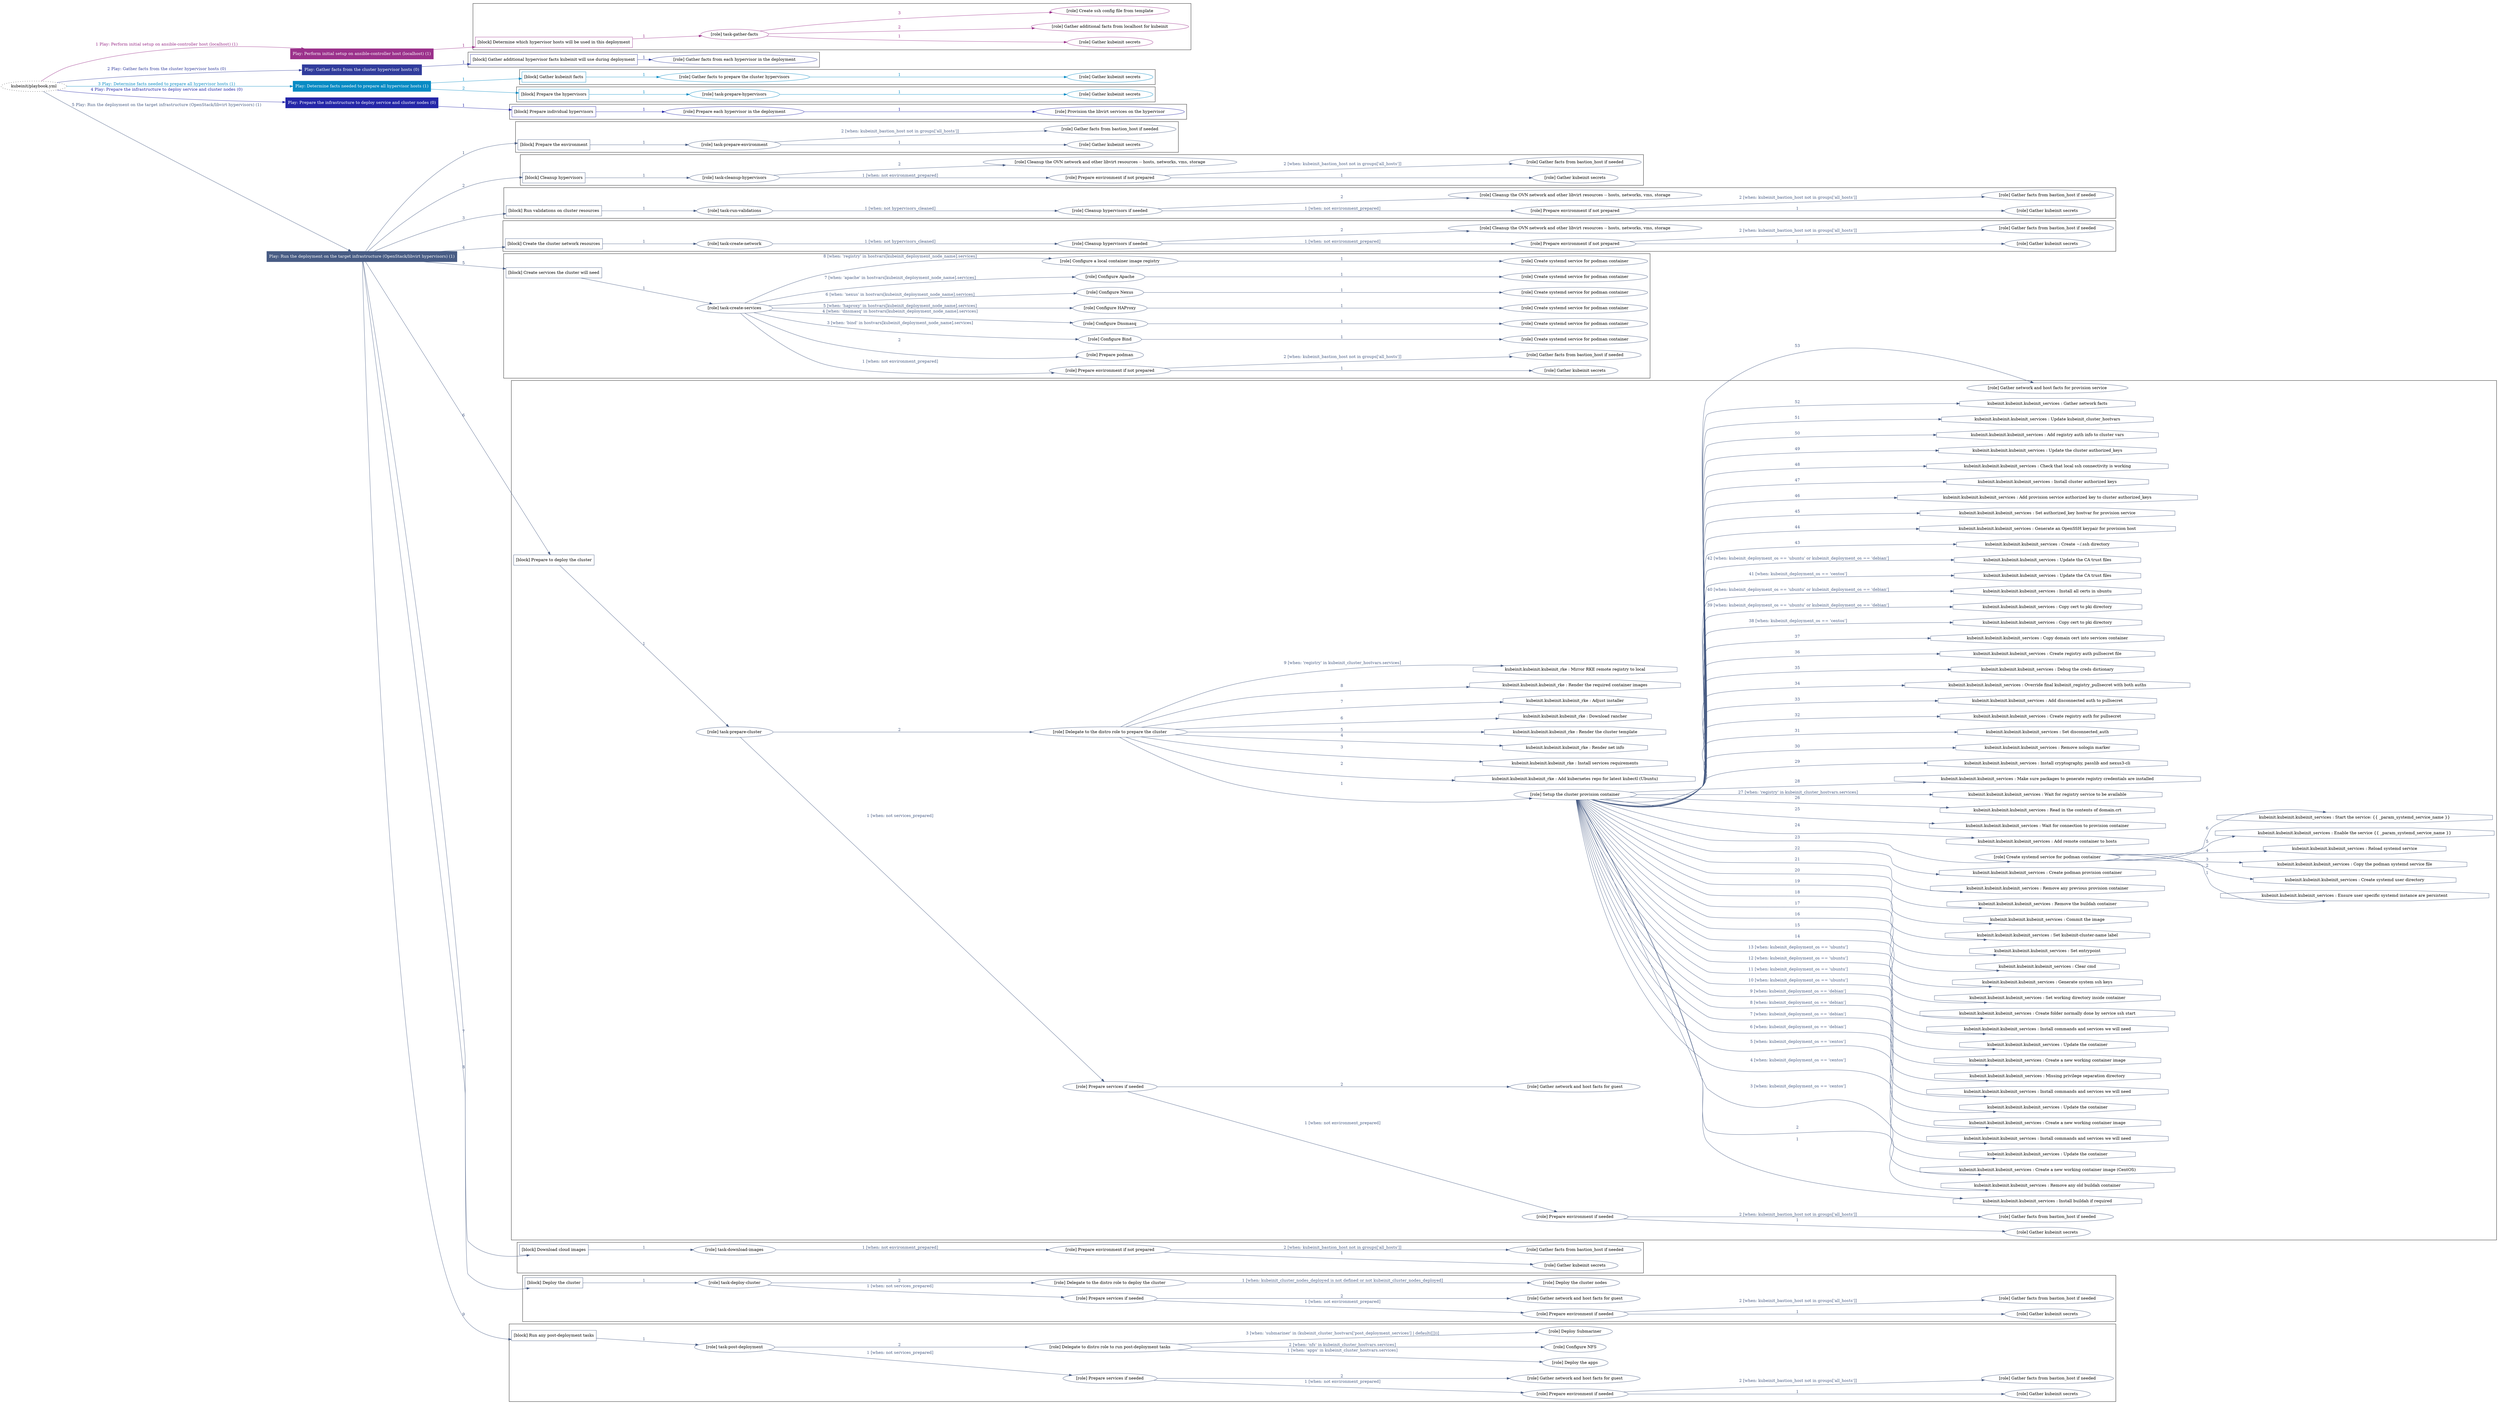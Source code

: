digraph {
	graph [concentrate=true ordering=in rankdir=LR ratio=fill]
	edge [esep=5 sep=10]
	"kubeinit/playbook.yml" [URL="/home/runner/work/kubeinit/kubeinit/kubeinit/playbook.yml" id=playbook_2f748c02 style=dotted]
	"kubeinit/playbook.yml" -> play_fcca4199 [label="1 Play: Perform initial setup on ansible-controller host (localhost) (1)" color="#9b318b" fontcolor="#9b318b" id=edge_play_fcca4199 labeltooltip="1 Play: Perform initial setup on ansible-controller host (localhost) (1)" tooltip="1 Play: Perform initial setup on ansible-controller host (localhost) (1)"]
	subgraph "Play: Perform initial setup on ansible-controller host (localhost) (1)" {
		play_fcca4199 [label="Play: Perform initial setup on ansible-controller host (localhost) (1)" URL="/home/runner/work/kubeinit/kubeinit/kubeinit/playbook.yml" color="#9b318b" fontcolor="#ffffff" id=play_fcca4199 shape=box style=filled tooltip=localhost]
		play_fcca4199 -> block_512520f6 [label=1 color="#9b318b" fontcolor="#9b318b" id=edge_block_512520f6 labeltooltip=1 tooltip=1]
		subgraph cluster_block_512520f6 {
			block_512520f6 [label="[block] Determine which hypervisor hosts will be used in this deployment" URL="/home/runner/work/kubeinit/kubeinit/kubeinit/playbook.yml" color="#9b318b" id=block_512520f6 labeltooltip="Determine which hypervisor hosts will be used in this deployment" shape=box tooltip="Determine which hypervisor hosts will be used in this deployment"]
			block_512520f6 -> role_0c8fdebf [label="1 " color="#9b318b" fontcolor="#9b318b" id=edge_role_0c8fdebf labeltooltip="1 " tooltip="1 "]
			subgraph "task-gather-facts" {
				role_0c8fdebf [label="[role] task-gather-facts" URL="/home/runner/work/kubeinit/kubeinit/kubeinit/playbook.yml" color="#9b318b" id=role_0c8fdebf tooltip="task-gather-facts"]
				role_0c8fdebf -> role_e5aa8e2e [label="1 " color="#9b318b" fontcolor="#9b318b" id=edge_role_e5aa8e2e labeltooltip="1 " tooltip="1 "]
				subgraph "Gather kubeinit secrets" {
					role_e5aa8e2e [label="[role] Gather kubeinit secrets" URL="/home/runner/.ansible/collections/ansible_collections/kubeinit/kubeinit/roles/kubeinit_prepare/tasks/build_hypervisors_group.yml" color="#9b318b" id=role_e5aa8e2e tooltip="Gather kubeinit secrets"]
				}
				role_0c8fdebf -> role_1722a1a5 [label="2 " color="#9b318b" fontcolor="#9b318b" id=edge_role_1722a1a5 labeltooltip="2 " tooltip="2 "]
				subgraph "Gather additional facts from localhost for kubeinit" {
					role_1722a1a5 [label="[role] Gather additional facts from localhost for kubeinit" URL="/home/runner/.ansible/collections/ansible_collections/kubeinit/kubeinit/roles/kubeinit_prepare/tasks/build_hypervisors_group.yml" color="#9b318b" id=role_1722a1a5 tooltip="Gather additional facts from localhost for kubeinit"]
				}
				role_0c8fdebf -> role_70579173 [label="3 " color="#9b318b" fontcolor="#9b318b" id=edge_role_70579173 labeltooltip="3 " tooltip="3 "]
				subgraph "Create ssh config file from template" {
					role_70579173 [label="[role] Create ssh config file from template" URL="/home/runner/.ansible/collections/ansible_collections/kubeinit/kubeinit/roles/kubeinit_prepare/tasks/build_hypervisors_group.yml" color="#9b318b" id=role_70579173 tooltip="Create ssh config file from template"]
				}
			}
		}
	}
	"kubeinit/playbook.yml" -> play_a8a92a3e [label="2 Play: Gather facts from the cluster hypervisor hosts (0)" color="#303c9c" fontcolor="#303c9c" id=edge_play_a8a92a3e labeltooltip="2 Play: Gather facts from the cluster hypervisor hosts (0)" tooltip="2 Play: Gather facts from the cluster hypervisor hosts (0)"]
	subgraph "Play: Gather facts from the cluster hypervisor hosts (0)" {
		play_a8a92a3e [label="Play: Gather facts from the cluster hypervisor hosts (0)" URL="/home/runner/work/kubeinit/kubeinit/kubeinit/playbook.yml" color="#303c9c" fontcolor="#ffffff" id=play_a8a92a3e shape=box style=filled tooltip="Play: Gather facts from the cluster hypervisor hosts (0)"]
		play_a8a92a3e -> block_690248fd [label=1 color="#303c9c" fontcolor="#303c9c" id=edge_block_690248fd labeltooltip=1 tooltip=1]
		subgraph cluster_block_690248fd {
			block_690248fd [label="[block] Gather additional hypervisor facts kubeinit will use during deployment" URL="/home/runner/work/kubeinit/kubeinit/kubeinit/playbook.yml" color="#303c9c" id=block_690248fd labeltooltip="Gather additional hypervisor facts kubeinit will use during deployment" shape=box tooltip="Gather additional hypervisor facts kubeinit will use during deployment"]
			block_690248fd -> role_1352311e [label="1 " color="#303c9c" fontcolor="#303c9c" id=edge_role_1352311e labeltooltip="1 " tooltip="1 "]
			subgraph "Gather facts from each hypervisor in the deployment" {
				role_1352311e [label="[role] Gather facts from each hypervisor in the deployment" URL="/home/runner/work/kubeinit/kubeinit/kubeinit/playbook.yml" color="#303c9c" id=role_1352311e tooltip="Gather facts from each hypervisor in the deployment"]
			}
		}
	}
	"kubeinit/playbook.yml" -> play_e4a7bfba [label="3 Play: Determine facts needed to prepare all hypervisor hosts (1)" color="#088bc4" fontcolor="#088bc4" id=edge_play_e4a7bfba labeltooltip="3 Play: Determine facts needed to prepare all hypervisor hosts (1)" tooltip="3 Play: Determine facts needed to prepare all hypervisor hosts (1)"]
	subgraph "Play: Determine facts needed to prepare all hypervisor hosts (1)" {
		play_e4a7bfba [label="Play: Determine facts needed to prepare all hypervisor hosts (1)" URL="/home/runner/work/kubeinit/kubeinit/kubeinit/playbook.yml" color="#088bc4" fontcolor="#ffffff" id=play_e4a7bfba shape=box style=filled tooltip=localhost]
		play_e4a7bfba -> block_76e79e48 [label=1 color="#088bc4" fontcolor="#088bc4" id=edge_block_76e79e48 labeltooltip=1 tooltip=1]
		subgraph cluster_block_76e79e48 {
			block_76e79e48 [label="[block] Gather kubeinit facts" URL="/home/runner/work/kubeinit/kubeinit/kubeinit/playbook.yml" color="#088bc4" id=block_76e79e48 labeltooltip="Gather kubeinit facts" shape=box tooltip="Gather kubeinit facts"]
			block_76e79e48 -> role_ce259430 [label="1 " color="#088bc4" fontcolor="#088bc4" id=edge_role_ce259430 labeltooltip="1 " tooltip="1 "]
			subgraph "Gather facts to prepare the cluster hypervisors" {
				role_ce259430 [label="[role] Gather facts to prepare the cluster hypervisors" URL="/home/runner/work/kubeinit/kubeinit/kubeinit/playbook.yml" color="#088bc4" id=role_ce259430 tooltip="Gather facts to prepare the cluster hypervisors"]
				role_ce259430 -> role_ce1f1f70 [label="1 " color="#088bc4" fontcolor="#088bc4" id=edge_role_ce1f1f70 labeltooltip="1 " tooltip="1 "]
				subgraph "Gather kubeinit secrets" {
					role_ce1f1f70 [label="[role] Gather kubeinit secrets" URL="/home/runner/.ansible/collections/ansible_collections/kubeinit/kubeinit/roles/kubeinit_prepare/tasks/gather_kubeinit_facts.yml" color="#088bc4" id=role_ce1f1f70 tooltip="Gather kubeinit secrets"]
				}
			}
		}
		play_e4a7bfba -> block_f8dbd48b [label=2 color="#088bc4" fontcolor="#088bc4" id=edge_block_f8dbd48b labeltooltip=2 tooltip=2]
		subgraph cluster_block_f8dbd48b {
			block_f8dbd48b [label="[block] Prepare the hypervisors" URL="/home/runner/work/kubeinit/kubeinit/kubeinit/playbook.yml" color="#088bc4" id=block_f8dbd48b labeltooltip="Prepare the hypervisors" shape=box tooltip="Prepare the hypervisors"]
			block_f8dbd48b -> role_250854b8 [label="1 " color="#088bc4" fontcolor="#088bc4" id=edge_role_250854b8 labeltooltip="1 " tooltip="1 "]
			subgraph "task-prepare-hypervisors" {
				role_250854b8 [label="[role] task-prepare-hypervisors" URL="/home/runner/work/kubeinit/kubeinit/kubeinit/playbook.yml" color="#088bc4" id=role_250854b8 tooltip="task-prepare-hypervisors"]
				role_250854b8 -> role_28143e39 [label="1 " color="#088bc4" fontcolor="#088bc4" id=edge_role_28143e39 labeltooltip="1 " tooltip="1 "]
				subgraph "Gather kubeinit secrets" {
					role_28143e39 [label="[role] Gather kubeinit secrets" URL="/home/runner/.ansible/collections/ansible_collections/kubeinit/kubeinit/roles/kubeinit_prepare/tasks/gather_kubeinit_facts.yml" color="#088bc4" id=role_28143e39 tooltip="Gather kubeinit secrets"]
				}
			}
		}
	}
	"kubeinit/playbook.yml" -> play_a1a1fc2a [label="4 Play: Prepare the infrastructure to deploy service and cluster nodes (0)" color="#2426a8" fontcolor="#2426a8" id=edge_play_a1a1fc2a labeltooltip="4 Play: Prepare the infrastructure to deploy service and cluster nodes (0)" tooltip="4 Play: Prepare the infrastructure to deploy service and cluster nodes (0)"]
	subgraph "Play: Prepare the infrastructure to deploy service and cluster nodes (0)" {
		play_a1a1fc2a [label="Play: Prepare the infrastructure to deploy service and cluster nodes (0)" URL="/home/runner/work/kubeinit/kubeinit/kubeinit/playbook.yml" color="#2426a8" fontcolor="#ffffff" id=play_a1a1fc2a shape=box style=filled tooltip="Play: Prepare the infrastructure to deploy service and cluster nodes (0)"]
		play_a1a1fc2a -> block_ed23935e [label=1 color="#2426a8" fontcolor="#2426a8" id=edge_block_ed23935e labeltooltip=1 tooltip=1]
		subgraph cluster_block_ed23935e {
			block_ed23935e [label="[block] Prepare individual hypervisors" URL="/home/runner/work/kubeinit/kubeinit/kubeinit/playbook.yml" color="#2426a8" id=block_ed23935e labeltooltip="Prepare individual hypervisors" shape=box tooltip="Prepare individual hypervisors"]
			block_ed23935e -> role_638e7129 [label="1 " color="#2426a8" fontcolor="#2426a8" id=edge_role_638e7129 labeltooltip="1 " tooltip="1 "]
			subgraph "Prepare each hypervisor in the deployment" {
				role_638e7129 [label="[role] Prepare each hypervisor in the deployment" URL="/home/runner/work/kubeinit/kubeinit/kubeinit/playbook.yml" color="#2426a8" id=role_638e7129 tooltip="Prepare each hypervisor in the deployment"]
				role_638e7129 -> role_4d84b886 [label="1 " color="#2426a8" fontcolor="#2426a8" id=edge_role_4d84b886 labeltooltip="1 " tooltip="1 "]
				subgraph "Provision the libvirt services on the hypervisor" {
					role_4d84b886 [label="[role] Provision the libvirt services on the hypervisor" URL="/home/runner/.ansible/collections/ansible_collections/kubeinit/kubeinit/roles/kubeinit_prepare/tasks/prepare_hypervisor.yml" color="#2426a8" id=role_4d84b886 tooltip="Provision the libvirt services on the hypervisor"]
				}
			}
		}
	}
	"kubeinit/playbook.yml" -> play_59569774 [label="5 Play: Run the deployment on the target infrastructure (OpenStack/libvirt hypervisors) (1)" color="#485c84" fontcolor="#485c84" id=edge_play_59569774 labeltooltip="5 Play: Run the deployment on the target infrastructure (OpenStack/libvirt hypervisors) (1)" tooltip="5 Play: Run the deployment on the target infrastructure (OpenStack/libvirt hypervisors) (1)"]
	subgraph "Play: Run the deployment on the target infrastructure (OpenStack/libvirt hypervisors) (1)" {
		play_59569774 [label="Play: Run the deployment on the target infrastructure (OpenStack/libvirt hypervisors) (1)" URL="/home/runner/work/kubeinit/kubeinit/kubeinit/playbook.yml" color="#485c84" fontcolor="#ffffff" id=play_59569774 shape=box style=filled tooltip=localhost]
		play_59569774 -> block_b11fdbb3 [label=1 color="#485c84" fontcolor="#485c84" id=edge_block_b11fdbb3 labeltooltip=1 tooltip=1]
		subgraph cluster_block_b11fdbb3 {
			block_b11fdbb3 [label="[block] Prepare the environment" URL="/home/runner/work/kubeinit/kubeinit/kubeinit/playbook.yml" color="#485c84" id=block_b11fdbb3 labeltooltip="Prepare the environment" shape=box tooltip="Prepare the environment"]
			block_b11fdbb3 -> role_9fbc7f44 [label="1 " color="#485c84" fontcolor="#485c84" id=edge_role_9fbc7f44 labeltooltip="1 " tooltip="1 "]
			subgraph "task-prepare-environment" {
				role_9fbc7f44 [label="[role] task-prepare-environment" URL="/home/runner/work/kubeinit/kubeinit/kubeinit/playbook.yml" color="#485c84" id=role_9fbc7f44 tooltip="task-prepare-environment"]
				role_9fbc7f44 -> role_4ba56042 [label="1 " color="#485c84" fontcolor="#485c84" id=edge_role_4ba56042 labeltooltip="1 " tooltip="1 "]
				subgraph "Gather kubeinit secrets" {
					role_4ba56042 [label="[role] Gather kubeinit secrets" URL="/home/runner/.ansible/collections/ansible_collections/kubeinit/kubeinit/roles/kubeinit_prepare/tasks/gather_kubeinit_facts.yml" color="#485c84" id=role_4ba56042 tooltip="Gather kubeinit secrets"]
				}
				role_9fbc7f44 -> role_9adfc093 [label="2 [when: kubeinit_bastion_host not in groups['all_hosts']]" color="#485c84" fontcolor="#485c84" id=edge_role_9adfc093 labeltooltip="2 [when: kubeinit_bastion_host not in groups['all_hosts']]" tooltip="2 [when: kubeinit_bastion_host not in groups['all_hosts']]"]
				subgraph "Gather facts from bastion_host if needed" {
					role_9adfc093 [label="[role] Gather facts from bastion_host if needed" URL="/home/runner/.ansible/collections/ansible_collections/kubeinit/kubeinit/roles/kubeinit_prepare/tasks/main.yml" color="#485c84" id=role_9adfc093 tooltip="Gather facts from bastion_host if needed"]
				}
			}
		}
		play_59569774 -> block_00c7a608 [label=2 color="#485c84" fontcolor="#485c84" id=edge_block_00c7a608 labeltooltip=2 tooltip=2]
		subgraph cluster_block_00c7a608 {
			block_00c7a608 [label="[block] Cleanup hypervisors" URL="/home/runner/work/kubeinit/kubeinit/kubeinit/playbook.yml" color="#485c84" id=block_00c7a608 labeltooltip="Cleanup hypervisors" shape=box tooltip="Cleanup hypervisors"]
			block_00c7a608 -> role_43d012ca [label="1 " color="#485c84" fontcolor="#485c84" id=edge_role_43d012ca labeltooltip="1 " tooltip="1 "]
			subgraph "task-cleanup-hypervisors" {
				role_43d012ca [label="[role] task-cleanup-hypervisors" URL="/home/runner/work/kubeinit/kubeinit/kubeinit/playbook.yml" color="#485c84" id=role_43d012ca tooltip="task-cleanup-hypervisors"]
				role_43d012ca -> role_65e0f68e [label="1 [when: not environment_prepared]" color="#485c84" fontcolor="#485c84" id=edge_role_65e0f68e labeltooltip="1 [when: not environment_prepared]" tooltip="1 [when: not environment_prepared]"]
				subgraph "Prepare environment if not prepared" {
					role_65e0f68e [label="[role] Prepare environment if not prepared" URL="/home/runner/.ansible/collections/ansible_collections/kubeinit/kubeinit/roles/kubeinit_libvirt/tasks/cleanup_hypervisors.yml" color="#485c84" id=role_65e0f68e tooltip="Prepare environment if not prepared"]
					role_65e0f68e -> role_d352c570 [label="1 " color="#485c84" fontcolor="#485c84" id=edge_role_d352c570 labeltooltip="1 " tooltip="1 "]
					subgraph "Gather kubeinit secrets" {
						role_d352c570 [label="[role] Gather kubeinit secrets" URL="/home/runner/.ansible/collections/ansible_collections/kubeinit/kubeinit/roles/kubeinit_prepare/tasks/gather_kubeinit_facts.yml" color="#485c84" id=role_d352c570 tooltip="Gather kubeinit secrets"]
					}
					role_65e0f68e -> role_d97ff727 [label="2 [when: kubeinit_bastion_host not in groups['all_hosts']]" color="#485c84" fontcolor="#485c84" id=edge_role_d97ff727 labeltooltip="2 [when: kubeinit_bastion_host not in groups['all_hosts']]" tooltip="2 [when: kubeinit_bastion_host not in groups['all_hosts']]"]
					subgraph "Gather facts from bastion_host if needed" {
						role_d97ff727 [label="[role] Gather facts from bastion_host if needed" URL="/home/runner/.ansible/collections/ansible_collections/kubeinit/kubeinit/roles/kubeinit_prepare/tasks/main.yml" color="#485c84" id=role_d97ff727 tooltip="Gather facts from bastion_host if needed"]
					}
				}
				role_43d012ca -> role_f0f0daf5 [label="2 " color="#485c84" fontcolor="#485c84" id=edge_role_f0f0daf5 labeltooltip="2 " tooltip="2 "]
				subgraph "Cleanup the OVN network and other libvirt resources -- hosts, networks, vms, storage" {
					role_f0f0daf5 [label="[role] Cleanup the OVN network and other libvirt resources -- hosts, networks, vms, storage" URL="/home/runner/.ansible/collections/ansible_collections/kubeinit/kubeinit/roles/kubeinit_libvirt/tasks/cleanup_hypervisors.yml" color="#485c84" id=role_f0f0daf5 tooltip="Cleanup the OVN network and other libvirt resources -- hosts, networks, vms, storage"]
				}
			}
		}
		play_59569774 -> block_e7dc3e38 [label=3 color="#485c84" fontcolor="#485c84" id=edge_block_e7dc3e38 labeltooltip=3 tooltip=3]
		subgraph cluster_block_e7dc3e38 {
			block_e7dc3e38 [label="[block] Run validations on cluster resources" URL="/home/runner/work/kubeinit/kubeinit/kubeinit/playbook.yml" color="#485c84" id=block_e7dc3e38 labeltooltip="Run validations on cluster resources" shape=box tooltip="Run validations on cluster resources"]
			block_e7dc3e38 -> role_fca5493c [label="1 " color="#485c84" fontcolor="#485c84" id=edge_role_fca5493c labeltooltip="1 " tooltip="1 "]
			subgraph "task-run-validations" {
				role_fca5493c [label="[role] task-run-validations" URL="/home/runner/work/kubeinit/kubeinit/kubeinit/playbook.yml" color="#485c84" id=role_fca5493c tooltip="task-run-validations"]
				role_fca5493c -> role_99de635e [label="1 [when: not hypervisors_cleaned]" color="#485c84" fontcolor="#485c84" id=edge_role_99de635e labeltooltip="1 [when: not hypervisors_cleaned]" tooltip="1 [when: not hypervisors_cleaned]"]
				subgraph "Cleanup hypervisors if needed" {
					role_99de635e [label="[role] Cleanup hypervisors if needed" URL="/home/runner/.ansible/collections/ansible_collections/kubeinit/kubeinit/roles/kubeinit_validations/tasks/main.yml" color="#485c84" id=role_99de635e tooltip="Cleanup hypervisors if needed"]
					role_99de635e -> role_cfdf98fb [label="1 [when: not environment_prepared]" color="#485c84" fontcolor="#485c84" id=edge_role_cfdf98fb labeltooltip="1 [when: not environment_prepared]" tooltip="1 [when: not environment_prepared]"]
					subgraph "Prepare environment if not prepared" {
						role_cfdf98fb [label="[role] Prepare environment if not prepared" URL="/home/runner/.ansible/collections/ansible_collections/kubeinit/kubeinit/roles/kubeinit_libvirt/tasks/cleanup_hypervisors.yml" color="#485c84" id=role_cfdf98fb tooltip="Prepare environment if not prepared"]
						role_cfdf98fb -> role_99f9219c [label="1 " color="#485c84" fontcolor="#485c84" id=edge_role_99f9219c labeltooltip="1 " tooltip="1 "]
						subgraph "Gather kubeinit secrets" {
							role_99f9219c [label="[role] Gather kubeinit secrets" URL="/home/runner/.ansible/collections/ansible_collections/kubeinit/kubeinit/roles/kubeinit_prepare/tasks/gather_kubeinit_facts.yml" color="#485c84" id=role_99f9219c tooltip="Gather kubeinit secrets"]
						}
						role_cfdf98fb -> role_8217582f [label="2 [when: kubeinit_bastion_host not in groups['all_hosts']]" color="#485c84" fontcolor="#485c84" id=edge_role_8217582f labeltooltip="2 [when: kubeinit_bastion_host not in groups['all_hosts']]" tooltip="2 [when: kubeinit_bastion_host not in groups['all_hosts']]"]
						subgraph "Gather facts from bastion_host if needed" {
							role_8217582f [label="[role] Gather facts from bastion_host if needed" URL="/home/runner/.ansible/collections/ansible_collections/kubeinit/kubeinit/roles/kubeinit_prepare/tasks/main.yml" color="#485c84" id=role_8217582f tooltip="Gather facts from bastion_host if needed"]
						}
					}
					role_99de635e -> role_118a834a [label="2 " color="#485c84" fontcolor="#485c84" id=edge_role_118a834a labeltooltip="2 " tooltip="2 "]
					subgraph "Cleanup the OVN network and other libvirt resources -- hosts, networks, vms, storage" {
						role_118a834a [label="[role] Cleanup the OVN network and other libvirt resources -- hosts, networks, vms, storage" URL="/home/runner/.ansible/collections/ansible_collections/kubeinit/kubeinit/roles/kubeinit_libvirt/tasks/cleanup_hypervisors.yml" color="#485c84" id=role_118a834a tooltip="Cleanup the OVN network and other libvirt resources -- hosts, networks, vms, storage"]
					}
				}
			}
		}
		play_59569774 -> block_12304e17 [label=4 color="#485c84" fontcolor="#485c84" id=edge_block_12304e17 labeltooltip=4 tooltip=4]
		subgraph cluster_block_12304e17 {
			block_12304e17 [label="[block] Create the cluster network resources" URL="/home/runner/work/kubeinit/kubeinit/kubeinit/playbook.yml" color="#485c84" id=block_12304e17 labeltooltip="Create the cluster network resources" shape=box tooltip="Create the cluster network resources"]
			block_12304e17 -> role_3c8e9179 [label="1 " color="#485c84" fontcolor="#485c84" id=edge_role_3c8e9179 labeltooltip="1 " tooltip="1 "]
			subgraph "task-create-network" {
				role_3c8e9179 [label="[role] task-create-network" URL="/home/runner/work/kubeinit/kubeinit/kubeinit/playbook.yml" color="#485c84" id=role_3c8e9179 tooltip="task-create-network"]
				role_3c8e9179 -> role_35e94f2c [label="1 [when: not hypervisors_cleaned]" color="#485c84" fontcolor="#485c84" id=edge_role_35e94f2c labeltooltip="1 [when: not hypervisors_cleaned]" tooltip="1 [when: not hypervisors_cleaned]"]
				subgraph "Cleanup hypervisors if needed" {
					role_35e94f2c [label="[role] Cleanup hypervisors if needed" URL="/home/runner/.ansible/collections/ansible_collections/kubeinit/kubeinit/roles/kubeinit_libvirt/tasks/create_network.yml" color="#485c84" id=role_35e94f2c tooltip="Cleanup hypervisors if needed"]
					role_35e94f2c -> role_9bb0fa7f [label="1 [when: not environment_prepared]" color="#485c84" fontcolor="#485c84" id=edge_role_9bb0fa7f labeltooltip="1 [when: not environment_prepared]" tooltip="1 [when: not environment_prepared]"]
					subgraph "Prepare environment if not prepared" {
						role_9bb0fa7f [label="[role] Prepare environment if not prepared" URL="/home/runner/.ansible/collections/ansible_collections/kubeinit/kubeinit/roles/kubeinit_libvirt/tasks/cleanup_hypervisors.yml" color="#485c84" id=role_9bb0fa7f tooltip="Prepare environment if not prepared"]
						role_9bb0fa7f -> role_1941e9d8 [label="1 " color="#485c84" fontcolor="#485c84" id=edge_role_1941e9d8 labeltooltip="1 " tooltip="1 "]
						subgraph "Gather kubeinit secrets" {
							role_1941e9d8 [label="[role] Gather kubeinit secrets" URL="/home/runner/.ansible/collections/ansible_collections/kubeinit/kubeinit/roles/kubeinit_prepare/tasks/gather_kubeinit_facts.yml" color="#485c84" id=role_1941e9d8 tooltip="Gather kubeinit secrets"]
						}
						role_9bb0fa7f -> role_5a572823 [label="2 [when: kubeinit_bastion_host not in groups['all_hosts']]" color="#485c84" fontcolor="#485c84" id=edge_role_5a572823 labeltooltip="2 [when: kubeinit_bastion_host not in groups['all_hosts']]" tooltip="2 [when: kubeinit_bastion_host not in groups['all_hosts']]"]
						subgraph "Gather facts from bastion_host if needed" {
							role_5a572823 [label="[role] Gather facts from bastion_host if needed" URL="/home/runner/.ansible/collections/ansible_collections/kubeinit/kubeinit/roles/kubeinit_prepare/tasks/main.yml" color="#485c84" id=role_5a572823 tooltip="Gather facts from bastion_host if needed"]
						}
					}
					role_35e94f2c -> role_675ccc25 [label="2 " color="#485c84" fontcolor="#485c84" id=edge_role_675ccc25 labeltooltip="2 " tooltip="2 "]
					subgraph "Cleanup the OVN network and other libvirt resources -- hosts, networks, vms, storage" {
						role_675ccc25 [label="[role] Cleanup the OVN network and other libvirt resources -- hosts, networks, vms, storage" URL="/home/runner/.ansible/collections/ansible_collections/kubeinit/kubeinit/roles/kubeinit_libvirt/tasks/cleanup_hypervisors.yml" color="#485c84" id=role_675ccc25 tooltip="Cleanup the OVN network and other libvirt resources -- hosts, networks, vms, storage"]
					}
				}
			}
		}
		play_59569774 -> block_3ea517eb [label=5 color="#485c84" fontcolor="#485c84" id=edge_block_3ea517eb labeltooltip=5 tooltip=5]
		subgraph cluster_block_3ea517eb {
			block_3ea517eb [label="[block] Create services the cluster will need" URL="/home/runner/work/kubeinit/kubeinit/kubeinit/playbook.yml" color="#485c84" id=block_3ea517eb labeltooltip="Create services the cluster will need" shape=box tooltip="Create services the cluster will need"]
			block_3ea517eb -> role_dcfa7c54 [label="1 " color="#485c84" fontcolor="#485c84" id=edge_role_dcfa7c54 labeltooltip="1 " tooltip="1 "]
			subgraph "task-create-services" {
				role_dcfa7c54 [label="[role] task-create-services" URL="/home/runner/work/kubeinit/kubeinit/kubeinit/playbook.yml" color="#485c84" id=role_dcfa7c54 tooltip="task-create-services"]
				role_dcfa7c54 -> role_1a4a4c39 [label="1 [when: not environment_prepared]" color="#485c84" fontcolor="#485c84" id=edge_role_1a4a4c39 labeltooltip="1 [when: not environment_prepared]" tooltip="1 [when: not environment_prepared]"]
				subgraph "Prepare environment if not prepared" {
					role_1a4a4c39 [label="[role] Prepare environment if not prepared" URL="/home/runner/.ansible/collections/ansible_collections/kubeinit/kubeinit/roles/kubeinit_services/tasks/main.yml" color="#485c84" id=role_1a4a4c39 tooltip="Prepare environment if not prepared"]
					role_1a4a4c39 -> role_1f677f3a [label="1 " color="#485c84" fontcolor="#485c84" id=edge_role_1f677f3a labeltooltip="1 " tooltip="1 "]
					subgraph "Gather kubeinit secrets" {
						role_1f677f3a [label="[role] Gather kubeinit secrets" URL="/home/runner/.ansible/collections/ansible_collections/kubeinit/kubeinit/roles/kubeinit_prepare/tasks/gather_kubeinit_facts.yml" color="#485c84" id=role_1f677f3a tooltip="Gather kubeinit secrets"]
					}
					role_1a4a4c39 -> role_5e849d49 [label="2 [when: kubeinit_bastion_host not in groups['all_hosts']]" color="#485c84" fontcolor="#485c84" id=edge_role_5e849d49 labeltooltip="2 [when: kubeinit_bastion_host not in groups['all_hosts']]" tooltip="2 [when: kubeinit_bastion_host not in groups['all_hosts']]"]
					subgraph "Gather facts from bastion_host if needed" {
						role_5e849d49 [label="[role] Gather facts from bastion_host if needed" URL="/home/runner/.ansible/collections/ansible_collections/kubeinit/kubeinit/roles/kubeinit_prepare/tasks/main.yml" color="#485c84" id=role_5e849d49 tooltip="Gather facts from bastion_host if needed"]
					}
				}
				role_dcfa7c54 -> role_9217d4a7 [label="2 " color="#485c84" fontcolor="#485c84" id=edge_role_9217d4a7 labeltooltip="2 " tooltip="2 "]
				subgraph "Prepare podman" {
					role_9217d4a7 [label="[role] Prepare podman" URL="/home/runner/.ansible/collections/ansible_collections/kubeinit/kubeinit/roles/kubeinit_services/tasks/00_create_service_pod.yml" color="#485c84" id=role_9217d4a7 tooltip="Prepare podman"]
				}
				role_dcfa7c54 -> role_573ff806 [label="3 [when: 'bind' in hostvars[kubeinit_deployment_node_name].services]" color="#485c84" fontcolor="#485c84" id=edge_role_573ff806 labeltooltip="3 [when: 'bind' in hostvars[kubeinit_deployment_node_name].services]" tooltip="3 [when: 'bind' in hostvars[kubeinit_deployment_node_name].services]"]
				subgraph "Configure Bind" {
					role_573ff806 [label="[role] Configure Bind" URL="/home/runner/.ansible/collections/ansible_collections/kubeinit/kubeinit/roles/kubeinit_services/tasks/start_services_containers.yml" color="#485c84" id=role_573ff806 tooltip="Configure Bind"]
					role_573ff806 -> role_a4a5c948 [label="1 " color="#485c84" fontcolor="#485c84" id=edge_role_a4a5c948 labeltooltip="1 " tooltip="1 "]
					subgraph "Create systemd service for podman container" {
						role_a4a5c948 [label="[role] Create systemd service for podman container" URL="/home/runner/.ansible/collections/ansible_collections/kubeinit/kubeinit/roles/kubeinit_bind/tasks/main.yml" color="#485c84" id=role_a4a5c948 tooltip="Create systemd service for podman container"]
					}
				}
				role_dcfa7c54 -> role_9ca48e2e [label="4 [when: 'dnsmasq' in hostvars[kubeinit_deployment_node_name].services]" color="#485c84" fontcolor="#485c84" id=edge_role_9ca48e2e labeltooltip="4 [when: 'dnsmasq' in hostvars[kubeinit_deployment_node_name].services]" tooltip="4 [when: 'dnsmasq' in hostvars[kubeinit_deployment_node_name].services]"]
				subgraph "Configure Dnsmasq" {
					role_9ca48e2e [label="[role] Configure Dnsmasq" URL="/home/runner/.ansible/collections/ansible_collections/kubeinit/kubeinit/roles/kubeinit_services/tasks/start_services_containers.yml" color="#485c84" id=role_9ca48e2e tooltip="Configure Dnsmasq"]
					role_9ca48e2e -> role_da9a1c34 [label="1 " color="#485c84" fontcolor="#485c84" id=edge_role_da9a1c34 labeltooltip="1 " tooltip="1 "]
					subgraph "Create systemd service for podman container" {
						role_da9a1c34 [label="[role] Create systemd service for podman container" URL="/home/runner/.ansible/collections/ansible_collections/kubeinit/kubeinit/roles/kubeinit_dnsmasq/tasks/main.yml" color="#485c84" id=role_da9a1c34 tooltip="Create systemd service for podman container"]
					}
				}
				role_dcfa7c54 -> role_29660bae [label="5 [when: 'haproxy' in hostvars[kubeinit_deployment_node_name].services]" color="#485c84" fontcolor="#485c84" id=edge_role_29660bae labeltooltip="5 [when: 'haproxy' in hostvars[kubeinit_deployment_node_name].services]" tooltip="5 [when: 'haproxy' in hostvars[kubeinit_deployment_node_name].services]"]
				subgraph "Configure HAProxy" {
					role_29660bae [label="[role] Configure HAProxy" URL="/home/runner/.ansible/collections/ansible_collections/kubeinit/kubeinit/roles/kubeinit_services/tasks/start_services_containers.yml" color="#485c84" id=role_29660bae tooltip="Configure HAProxy"]
					role_29660bae -> role_37efdade [label="1 " color="#485c84" fontcolor="#485c84" id=edge_role_37efdade labeltooltip="1 " tooltip="1 "]
					subgraph "Create systemd service for podman container" {
						role_37efdade [label="[role] Create systemd service for podman container" URL="/home/runner/.ansible/collections/ansible_collections/kubeinit/kubeinit/roles/kubeinit_haproxy/tasks/main.yml" color="#485c84" id=role_37efdade tooltip="Create systemd service for podman container"]
					}
				}
				role_dcfa7c54 -> role_a20d3ce5 [label="6 [when: 'nexus' in hostvars[kubeinit_deployment_node_name].services]" color="#485c84" fontcolor="#485c84" id=edge_role_a20d3ce5 labeltooltip="6 [when: 'nexus' in hostvars[kubeinit_deployment_node_name].services]" tooltip="6 [when: 'nexus' in hostvars[kubeinit_deployment_node_name].services]"]
				subgraph "Configure Nexus" {
					role_a20d3ce5 [label="[role] Configure Nexus" URL="/home/runner/.ansible/collections/ansible_collections/kubeinit/kubeinit/roles/kubeinit_services/tasks/start_services_containers.yml" color="#485c84" id=role_a20d3ce5 tooltip="Configure Nexus"]
					role_a20d3ce5 -> role_b2dd9f28 [label="1 " color="#485c84" fontcolor="#485c84" id=edge_role_b2dd9f28 labeltooltip="1 " tooltip="1 "]
					subgraph "Create systemd service for podman container" {
						role_b2dd9f28 [label="[role] Create systemd service for podman container" URL="/home/runner/.ansible/collections/ansible_collections/kubeinit/kubeinit/roles/kubeinit_nexus/tasks/main.yml" color="#485c84" id=role_b2dd9f28 tooltip="Create systemd service for podman container"]
					}
				}
				role_dcfa7c54 -> role_73acb219 [label="7 [when: 'apache' in hostvars[kubeinit_deployment_node_name].services]" color="#485c84" fontcolor="#485c84" id=edge_role_73acb219 labeltooltip="7 [when: 'apache' in hostvars[kubeinit_deployment_node_name].services]" tooltip="7 [when: 'apache' in hostvars[kubeinit_deployment_node_name].services]"]
				subgraph "Configure Apache" {
					role_73acb219 [label="[role] Configure Apache" URL="/home/runner/.ansible/collections/ansible_collections/kubeinit/kubeinit/roles/kubeinit_services/tasks/start_services_containers.yml" color="#485c84" id=role_73acb219 tooltip="Configure Apache"]
					role_73acb219 -> role_93125dfe [label="1 " color="#485c84" fontcolor="#485c84" id=edge_role_93125dfe labeltooltip="1 " tooltip="1 "]
					subgraph "Create systemd service for podman container" {
						role_93125dfe [label="[role] Create systemd service for podman container" URL="/home/runner/.ansible/collections/ansible_collections/kubeinit/kubeinit/roles/kubeinit_apache/tasks/main.yml" color="#485c84" id=role_93125dfe tooltip="Create systemd service for podman container"]
					}
				}
				role_dcfa7c54 -> role_dbf4fdb5 [label="8 [when: 'registry' in hostvars[kubeinit_deployment_node_name].services]" color="#485c84" fontcolor="#485c84" id=edge_role_dbf4fdb5 labeltooltip="8 [when: 'registry' in hostvars[kubeinit_deployment_node_name].services]" tooltip="8 [when: 'registry' in hostvars[kubeinit_deployment_node_name].services]"]
				subgraph "Configure a local container image registry" {
					role_dbf4fdb5 [label="[role] Configure a local container image registry" URL="/home/runner/.ansible/collections/ansible_collections/kubeinit/kubeinit/roles/kubeinit_services/tasks/start_services_containers.yml" color="#485c84" id=role_dbf4fdb5 tooltip="Configure a local container image registry"]
					role_dbf4fdb5 -> role_917adee2 [label="1 " color="#485c84" fontcolor="#485c84" id=edge_role_917adee2 labeltooltip="1 " tooltip="1 "]
					subgraph "Create systemd service for podman container" {
						role_917adee2 [label="[role] Create systemd service for podman container" URL="/home/runner/.ansible/collections/ansible_collections/kubeinit/kubeinit/roles/kubeinit_registry/tasks/main.yml" color="#485c84" id=role_917adee2 tooltip="Create systemd service for podman container"]
					}
				}
			}
		}
		play_59569774 -> block_f26fd86d [label=6 color="#485c84" fontcolor="#485c84" id=edge_block_f26fd86d labeltooltip=6 tooltip=6]
		subgraph cluster_block_f26fd86d {
			block_f26fd86d [label="[block] Prepare to deploy the cluster" URL="/home/runner/work/kubeinit/kubeinit/kubeinit/playbook.yml" color="#485c84" id=block_f26fd86d labeltooltip="Prepare to deploy the cluster" shape=box tooltip="Prepare to deploy the cluster"]
			block_f26fd86d -> role_35f1368e [label="1 " color="#485c84" fontcolor="#485c84" id=edge_role_35f1368e labeltooltip="1 " tooltip="1 "]
			subgraph "task-prepare-cluster" {
				role_35f1368e [label="[role] task-prepare-cluster" URL="/home/runner/work/kubeinit/kubeinit/kubeinit/playbook.yml" color="#485c84" id=role_35f1368e tooltip="task-prepare-cluster"]
				role_35f1368e -> role_a3e7360c [label="1 [when: not services_prepared]" color="#485c84" fontcolor="#485c84" id=edge_role_a3e7360c labeltooltip="1 [when: not services_prepared]" tooltip="1 [when: not services_prepared]"]
				subgraph "Prepare services if needed" {
					role_a3e7360c [label="[role] Prepare services if needed" URL="/home/runner/.ansible/collections/ansible_collections/kubeinit/kubeinit/roles/kubeinit_prepare/tasks/prepare_cluster.yml" color="#485c84" id=role_a3e7360c tooltip="Prepare services if needed"]
					role_a3e7360c -> role_2d20df4a [label="1 [when: not environment_prepared]" color="#485c84" fontcolor="#485c84" id=edge_role_2d20df4a labeltooltip="1 [when: not environment_prepared]" tooltip="1 [when: not environment_prepared]"]
					subgraph "Prepare environment if needed" {
						role_2d20df4a [label="[role] Prepare environment if needed" URL="/home/runner/.ansible/collections/ansible_collections/kubeinit/kubeinit/roles/kubeinit_services/tasks/prepare_services.yml" color="#485c84" id=role_2d20df4a tooltip="Prepare environment if needed"]
						role_2d20df4a -> role_74ba6378 [label="1 " color="#485c84" fontcolor="#485c84" id=edge_role_74ba6378 labeltooltip="1 " tooltip="1 "]
						subgraph "Gather kubeinit secrets" {
							role_74ba6378 [label="[role] Gather kubeinit secrets" URL="/home/runner/.ansible/collections/ansible_collections/kubeinit/kubeinit/roles/kubeinit_prepare/tasks/gather_kubeinit_facts.yml" color="#485c84" id=role_74ba6378 tooltip="Gather kubeinit secrets"]
						}
						role_2d20df4a -> role_669ce566 [label="2 [when: kubeinit_bastion_host not in groups['all_hosts']]" color="#485c84" fontcolor="#485c84" id=edge_role_669ce566 labeltooltip="2 [when: kubeinit_bastion_host not in groups['all_hosts']]" tooltip="2 [when: kubeinit_bastion_host not in groups['all_hosts']]"]
						subgraph "Gather facts from bastion_host if needed" {
							role_669ce566 [label="[role] Gather facts from bastion_host if needed" URL="/home/runner/.ansible/collections/ansible_collections/kubeinit/kubeinit/roles/kubeinit_prepare/tasks/main.yml" color="#485c84" id=role_669ce566 tooltip="Gather facts from bastion_host if needed"]
						}
					}
					role_a3e7360c -> role_99873d27 [label="2 " color="#485c84" fontcolor="#485c84" id=edge_role_99873d27 labeltooltip="2 " tooltip="2 "]
					subgraph "Gather network and host facts for guest" {
						role_99873d27 [label="[role] Gather network and host facts for guest" URL="/home/runner/.ansible/collections/ansible_collections/kubeinit/kubeinit/roles/kubeinit_services/tasks/prepare_services.yml" color="#485c84" id=role_99873d27 tooltip="Gather network and host facts for guest"]
					}
				}
				role_35f1368e -> role_860f8422 [label="2 " color="#485c84" fontcolor="#485c84" id=edge_role_860f8422 labeltooltip="2 " tooltip="2 "]
				subgraph "Delegate to the distro role to prepare the cluster" {
					role_860f8422 [label="[role] Delegate to the distro role to prepare the cluster" URL="/home/runner/.ansible/collections/ansible_collections/kubeinit/kubeinit/roles/kubeinit_prepare/tasks/prepare_cluster.yml" color="#485c84" id=role_860f8422 tooltip="Delegate to the distro role to prepare the cluster"]
					role_860f8422 -> role_88040754 [label="1 " color="#485c84" fontcolor="#485c84" id=edge_role_88040754 labeltooltip="1 " tooltip="1 "]
					subgraph "Setup the cluster provision container" {
						role_88040754 [label="[role] Setup the cluster provision container" URL="/home/runner/.ansible/collections/ansible_collections/kubeinit/kubeinit/roles/kubeinit_rke/tasks/prepare_cluster.yml" color="#485c84" id=role_88040754 tooltip="Setup the cluster provision container"]
						task_fba3e8aa [label="kubeinit.kubeinit.kubeinit_services : Install buildah if required" URL="/home/runner/.ansible/collections/ansible_collections/kubeinit/kubeinit/roles/kubeinit_services/tasks/create_provision_container.yml" color="#485c84" id=task_fba3e8aa shape=octagon tooltip="kubeinit.kubeinit.kubeinit_services : Install buildah if required"]
						role_88040754 -> task_fba3e8aa [label="1 " color="#485c84" fontcolor="#485c84" id=edge_task_fba3e8aa labeltooltip="1 " tooltip="1 "]
						task_268bbbd2 [label="kubeinit.kubeinit.kubeinit_services : Remove any old buildah container" URL="/home/runner/.ansible/collections/ansible_collections/kubeinit/kubeinit/roles/kubeinit_services/tasks/create_provision_container.yml" color="#485c84" id=task_268bbbd2 shape=octagon tooltip="kubeinit.kubeinit.kubeinit_services : Remove any old buildah container"]
						role_88040754 -> task_268bbbd2 [label="2 " color="#485c84" fontcolor="#485c84" id=edge_task_268bbbd2 labeltooltip="2 " tooltip="2 "]
						task_f9f16724 [label="kubeinit.kubeinit.kubeinit_services : Create a new working container image (CentOS)" URL="/home/runner/.ansible/collections/ansible_collections/kubeinit/kubeinit/roles/kubeinit_services/tasks/create_provision_container.yml" color="#485c84" id=task_f9f16724 shape=octagon tooltip="kubeinit.kubeinit.kubeinit_services : Create a new working container image (CentOS)"]
						role_88040754 -> task_f9f16724 [label="3 [when: kubeinit_deployment_os == 'centos']" color="#485c84" fontcolor="#485c84" id=edge_task_f9f16724 labeltooltip="3 [when: kubeinit_deployment_os == 'centos']" tooltip="3 [when: kubeinit_deployment_os == 'centos']"]
						task_b7883154 [label="kubeinit.kubeinit.kubeinit_services : Update the container" URL="/home/runner/.ansible/collections/ansible_collections/kubeinit/kubeinit/roles/kubeinit_services/tasks/create_provision_container.yml" color="#485c84" id=task_b7883154 shape=octagon tooltip="kubeinit.kubeinit.kubeinit_services : Update the container"]
						role_88040754 -> task_b7883154 [label="4 [when: kubeinit_deployment_os == 'centos']" color="#485c84" fontcolor="#485c84" id=edge_task_b7883154 labeltooltip="4 [when: kubeinit_deployment_os == 'centos']" tooltip="4 [when: kubeinit_deployment_os == 'centos']"]
						task_be7cda8e [label="kubeinit.kubeinit.kubeinit_services : Install commands and services we will need" URL="/home/runner/.ansible/collections/ansible_collections/kubeinit/kubeinit/roles/kubeinit_services/tasks/create_provision_container.yml" color="#485c84" id=task_be7cda8e shape=octagon tooltip="kubeinit.kubeinit.kubeinit_services : Install commands and services we will need"]
						role_88040754 -> task_be7cda8e [label="5 [when: kubeinit_deployment_os == 'centos']" color="#485c84" fontcolor="#485c84" id=edge_task_be7cda8e labeltooltip="5 [when: kubeinit_deployment_os == 'centos']" tooltip="5 [when: kubeinit_deployment_os == 'centos']"]
						task_3d47fd87 [label="kubeinit.kubeinit.kubeinit_services : Create a new working container image" URL="/home/runner/.ansible/collections/ansible_collections/kubeinit/kubeinit/roles/kubeinit_services/tasks/create_provision_container.yml" color="#485c84" id=task_3d47fd87 shape=octagon tooltip="kubeinit.kubeinit.kubeinit_services : Create a new working container image"]
						role_88040754 -> task_3d47fd87 [label="6 [when: kubeinit_deployment_os == 'debian']" color="#485c84" fontcolor="#485c84" id=edge_task_3d47fd87 labeltooltip="6 [when: kubeinit_deployment_os == 'debian']" tooltip="6 [when: kubeinit_deployment_os == 'debian']"]
						task_6f42e63d [label="kubeinit.kubeinit.kubeinit_services : Update the container" URL="/home/runner/.ansible/collections/ansible_collections/kubeinit/kubeinit/roles/kubeinit_services/tasks/create_provision_container.yml" color="#485c84" id=task_6f42e63d shape=octagon tooltip="kubeinit.kubeinit.kubeinit_services : Update the container"]
						role_88040754 -> task_6f42e63d [label="7 [when: kubeinit_deployment_os == 'debian']" color="#485c84" fontcolor="#485c84" id=edge_task_6f42e63d labeltooltip="7 [when: kubeinit_deployment_os == 'debian']" tooltip="7 [when: kubeinit_deployment_os == 'debian']"]
						task_2001cd2f [label="kubeinit.kubeinit.kubeinit_services : Install commands and services we will need" URL="/home/runner/.ansible/collections/ansible_collections/kubeinit/kubeinit/roles/kubeinit_services/tasks/create_provision_container.yml" color="#485c84" id=task_2001cd2f shape=octagon tooltip="kubeinit.kubeinit.kubeinit_services : Install commands and services we will need"]
						role_88040754 -> task_2001cd2f [label="8 [when: kubeinit_deployment_os == 'debian']" color="#485c84" fontcolor="#485c84" id=edge_task_2001cd2f labeltooltip="8 [when: kubeinit_deployment_os == 'debian']" tooltip="8 [when: kubeinit_deployment_os == 'debian']"]
						task_1973123f [label="kubeinit.kubeinit.kubeinit_services : Missing privilege separation directory" URL="/home/runner/.ansible/collections/ansible_collections/kubeinit/kubeinit/roles/kubeinit_services/tasks/create_provision_container.yml" color="#485c84" id=task_1973123f shape=octagon tooltip="kubeinit.kubeinit.kubeinit_services : Missing privilege separation directory"]
						role_88040754 -> task_1973123f [label="9 [when: kubeinit_deployment_os == 'debian']" color="#485c84" fontcolor="#485c84" id=edge_task_1973123f labeltooltip="9 [when: kubeinit_deployment_os == 'debian']" tooltip="9 [when: kubeinit_deployment_os == 'debian']"]
						task_e9aeacdb [label="kubeinit.kubeinit.kubeinit_services : Create a new working container image" URL="/home/runner/.ansible/collections/ansible_collections/kubeinit/kubeinit/roles/kubeinit_services/tasks/create_provision_container.yml" color="#485c84" id=task_e9aeacdb shape=octagon tooltip="kubeinit.kubeinit.kubeinit_services : Create a new working container image"]
						role_88040754 -> task_e9aeacdb [label="10 [when: kubeinit_deployment_os == 'ubuntu']" color="#485c84" fontcolor="#485c84" id=edge_task_e9aeacdb labeltooltip="10 [when: kubeinit_deployment_os == 'ubuntu']" tooltip="10 [when: kubeinit_deployment_os == 'ubuntu']"]
						task_25b3f4a4 [label="kubeinit.kubeinit.kubeinit_services : Update the container" URL="/home/runner/.ansible/collections/ansible_collections/kubeinit/kubeinit/roles/kubeinit_services/tasks/create_provision_container.yml" color="#485c84" id=task_25b3f4a4 shape=octagon tooltip="kubeinit.kubeinit.kubeinit_services : Update the container"]
						role_88040754 -> task_25b3f4a4 [label="11 [when: kubeinit_deployment_os == 'ubuntu']" color="#485c84" fontcolor="#485c84" id=edge_task_25b3f4a4 labeltooltip="11 [when: kubeinit_deployment_os == 'ubuntu']" tooltip="11 [when: kubeinit_deployment_os == 'ubuntu']"]
						task_fa3ff891 [label="kubeinit.kubeinit.kubeinit_services : Install commands and services we will need" URL="/home/runner/.ansible/collections/ansible_collections/kubeinit/kubeinit/roles/kubeinit_services/tasks/create_provision_container.yml" color="#485c84" id=task_fa3ff891 shape=octagon tooltip="kubeinit.kubeinit.kubeinit_services : Install commands and services we will need"]
						role_88040754 -> task_fa3ff891 [label="12 [when: kubeinit_deployment_os == 'ubuntu']" color="#485c84" fontcolor="#485c84" id=edge_task_fa3ff891 labeltooltip="12 [when: kubeinit_deployment_os == 'ubuntu']" tooltip="12 [when: kubeinit_deployment_os == 'ubuntu']"]
						task_7f69896b [label="kubeinit.kubeinit.kubeinit_services : Create folder normally done by service ssh start" URL="/home/runner/.ansible/collections/ansible_collections/kubeinit/kubeinit/roles/kubeinit_services/tasks/create_provision_container.yml" color="#485c84" id=task_7f69896b shape=octagon tooltip="kubeinit.kubeinit.kubeinit_services : Create folder normally done by service ssh start"]
						role_88040754 -> task_7f69896b [label="13 [when: kubeinit_deployment_os == 'ubuntu']" color="#485c84" fontcolor="#485c84" id=edge_task_7f69896b labeltooltip="13 [when: kubeinit_deployment_os == 'ubuntu']" tooltip="13 [when: kubeinit_deployment_os == 'ubuntu']"]
						task_6971e149 [label="kubeinit.kubeinit.kubeinit_services : Set working directory inside container" URL="/home/runner/.ansible/collections/ansible_collections/kubeinit/kubeinit/roles/kubeinit_services/tasks/create_provision_container.yml" color="#485c84" id=task_6971e149 shape=octagon tooltip="kubeinit.kubeinit.kubeinit_services : Set working directory inside container"]
						role_88040754 -> task_6971e149 [label="14 " color="#485c84" fontcolor="#485c84" id=edge_task_6971e149 labeltooltip="14 " tooltip="14 "]
						task_ab88cfe9 [label="kubeinit.kubeinit.kubeinit_services : Generate system ssh keys" URL="/home/runner/.ansible/collections/ansible_collections/kubeinit/kubeinit/roles/kubeinit_services/tasks/create_provision_container.yml" color="#485c84" id=task_ab88cfe9 shape=octagon tooltip="kubeinit.kubeinit.kubeinit_services : Generate system ssh keys"]
						role_88040754 -> task_ab88cfe9 [label="15 " color="#485c84" fontcolor="#485c84" id=edge_task_ab88cfe9 labeltooltip="15 " tooltip="15 "]
						task_f8533b24 [label="kubeinit.kubeinit.kubeinit_services : Clear cmd" URL="/home/runner/.ansible/collections/ansible_collections/kubeinit/kubeinit/roles/kubeinit_services/tasks/create_provision_container.yml" color="#485c84" id=task_f8533b24 shape=octagon tooltip="kubeinit.kubeinit.kubeinit_services : Clear cmd"]
						role_88040754 -> task_f8533b24 [label="16 " color="#485c84" fontcolor="#485c84" id=edge_task_f8533b24 labeltooltip="16 " tooltip="16 "]
						task_953fb1a1 [label="kubeinit.kubeinit.kubeinit_services : Set entrypoint" URL="/home/runner/.ansible/collections/ansible_collections/kubeinit/kubeinit/roles/kubeinit_services/tasks/create_provision_container.yml" color="#485c84" id=task_953fb1a1 shape=octagon tooltip="kubeinit.kubeinit.kubeinit_services : Set entrypoint"]
						role_88040754 -> task_953fb1a1 [label="17 " color="#485c84" fontcolor="#485c84" id=edge_task_953fb1a1 labeltooltip="17 " tooltip="17 "]
						task_257a5a8a [label="kubeinit.kubeinit.kubeinit_services : Set kubeinit-cluster-name label" URL="/home/runner/.ansible/collections/ansible_collections/kubeinit/kubeinit/roles/kubeinit_services/tasks/create_provision_container.yml" color="#485c84" id=task_257a5a8a shape=octagon tooltip="kubeinit.kubeinit.kubeinit_services : Set kubeinit-cluster-name label"]
						role_88040754 -> task_257a5a8a [label="18 " color="#485c84" fontcolor="#485c84" id=edge_task_257a5a8a labeltooltip="18 " tooltip="18 "]
						task_0b5a8a7e [label="kubeinit.kubeinit.kubeinit_services : Commit the image" URL="/home/runner/.ansible/collections/ansible_collections/kubeinit/kubeinit/roles/kubeinit_services/tasks/create_provision_container.yml" color="#485c84" id=task_0b5a8a7e shape=octagon tooltip="kubeinit.kubeinit.kubeinit_services : Commit the image"]
						role_88040754 -> task_0b5a8a7e [label="19 " color="#485c84" fontcolor="#485c84" id=edge_task_0b5a8a7e labeltooltip="19 " tooltip="19 "]
						task_415db15a [label="kubeinit.kubeinit.kubeinit_services : Remove the buildah container" URL="/home/runner/.ansible/collections/ansible_collections/kubeinit/kubeinit/roles/kubeinit_services/tasks/create_provision_container.yml" color="#485c84" id=task_415db15a shape=octagon tooltip="kubeinit.kubeinit.kubeinit_services : Remove the buildah container"]
						role_88040754 -> task_415db15a [label="20 " color="#485c84" fontcolor="#485c84" id=edge_task_415db15a labeltooltip="20 " tooltip="20 "]
						task_419a5598 [label="kubeinit.kubeinit.kubeinit_services : Remove any previous provision container" URL="/home/runner/.ansible/collections/ansible_collections/kubeinit/kubeinit/roles/kubeinit_services/tasks/create_provision_container.yml" color="#485c84" id=task_419a5598 shape=octagon tooltip="kubeinit.kubeinit.kubeinit_services : Remove any previous provision container"]
						role_88040754 -> task_419a5598 [label="21 " color="#485c84" fontcolor="#485c84" id=edge_task_419a5598 labeltooltip="21 " tooltip="21 "]
						task_45f5e0c9 [label="kubeinit.kubeinit.kubeinit_services : Create podman provision container" URL="/home/runner/.ansible/collections/ansible_collections/kubeinit/kubeinit/roles/kubeinit_services/tasks/create_provision_container.yml" color="#485c84" id=task_45f5e0c9 shape=octagon tooltip="kubeinit.kubeinit.kubeinit_services : Create podman provision container"]
						role_88040754 -> task_45f5e0c9 [label="22 " color="#485c84" fontcolor="#485c84" id=edge_task_45f5e0c9 labeltooltip="22 " tooltip="22 "]
						role_88040754 -> role_58673fff [label="23 " color="#485c84" fontcolor="#485c84" id=edge_role_58673fff labeltooltip="23 " tooltip="23 "]
						subgraph "Create systemd service for podman container" {
							role_58673fff [label="[role] Create systemd service for podman container" URL="/home/runner/.ansible/collections/ansible_collections/kubeinit/kubeinit/roles/kubeinit_services/tasks/create_provision_container.yml" color="#485c84" id=role_58673fff tooltip="Create systemd service for podman container"]
							task_56a94334 [label="kubeinit.kubeinit.kubeinit_services : Ensure user specific systemd instance are persistent" URL="/home/runner/.ansible/collections/ansible_collections/kubeinit/kubeinit/roles/kubeinit_services/tasks/create_managed_service.yml" color="#485c84" id=task_56a94334 shape=octagon tooltip="kubeinit.kubeinit.kubeinit_services : Ensure user specific systemd instance are persistent"]
							role_58673fff -> task_56a94334 [label="1 " color="#485c84" fontcolor="#485c84" id=edge_task_56a94334 labeltooltip="1 " tooltip="1 "]
							task_7d7a979d [label="kubeinit.kubeinit.kubeinit_services : Create systemd user directory" URL="/home/runner/.ansible/collections/ansible_collections/kubeinit/kubeinit/roles/kubeinit_services/tasks/create_managed_service.yml" color="#485c84" id=task_7d7a979d shape=octagon tooltip="kubeinit.kubeinit.kubeinit_services : Create systemd user directory"]
							role_58673fff -> task_7d7a979d [label="2 " color="#485c84" fontcolor="#485c84" id=edge_task_7d7a979d labeltooltip="2 " tooltip="2 "]
							task_55f3294f [label="kubeinit.kubeinit.kubeinit_services : Copy the podman systemd service file" URL="/home/runner/.ansible/collections/ansible_collections/kubeinit/kubeinit/roles/kubeinit_services/tasks/create_managed_service.yml" color="#485c84" id=task_55f3294f shape=octagon tooltip="kubeinit.kubeinit.kubeinit_services : Copy the podman systemd service file"]
							role_58673fff -> task_55f3294f [label="3 " color="#485c84" fontcolor="#485c84" id=edge_task_55f3294f labeltooltip="3 " tooltip="3 "]
							task_58852ad3 [label="kubeinit.kubeinit.kubeinit_services : Reload systemd service" URL="/home/runner/.ansible/collections/ansible_collections/kubeinit/kubeinit/roles/kubeinit_services/tasks/create_managed_service.yml" color="#485c84" id=task_58852ad3 shape=octagon tooltip="kubeinit.kubeinit.kubeinit_services : Reload systemd service"]
							role_58673fff -> task_58852ad3 [label="4 " color="#485c84" fontcolor="#485c84" id=edge_task_58852ad3 labeltooltip="4 " tooltip="4 "]
							task_425176fe [label="kubeinit.kubeinit.kubeinit_services : Enable the service {{ _param_systemd_service_name }}" URL="/home/runner/.ansible/collections/ansible_collections/kubeinit/kubeinit/roles/kubeinit_services/tasks/create_managed_service.yml" color="#485c84" id=task_425176fe shape=octagon tooltip="kubeinit.kubeinit.kubeinit_services : Enable the service {{ _param_systemd_service_name }}"]
							role_58673fff -> task_425176fe [label="5 " color="#485c84" fontcolor="#485c84" id=edge_task_425176fe labeltooltip="5 " tooltip="5 "]
							task_a3452d4a [label="kubeinit.kubeinit.kubeinit_services : Start the service: {{ _param_systemd_service_name }}" URL="/home/runner/.ansible/collections/ansible_collections/kubeinit/kubeinit/roles/kubeinit_services/tasks/create_managed_service.yml" color="#485c84" id=task_a3452d4a shape=octagon tooltip="kubeinit.kubeinit.kubeinit_services : Start the service: {{ _param_systemd_service_name }}"]
							role_58673fff -> task_a3452d4a [label="6 " color="#485c84" fontcolor="#485c84" id=edge_task_a3452d4a labeltooltip="6 " tooltip="6 "]
						}
						task_4faa8ff1 [label="kubeinit.kubeinit.kubeinit_services : Add remote container to hosts" URL="/home/runner/.ansible/collections/ansible_collections/kubeinit/kubeinit/roles/kubeinit_services/tasks/create_provision_container.yml" color="#485c84" id=task_4faa8ff1 shape=octagon tooltip="kubeinit.kubeinit.kubeinit_services : Add remote container to hosts"]
						role_88040754 -> task_4faa8ff1 [label="24 " color="#485c84" fontcolor="#485c84" id=edge_task_4faa8ff1 labeltooltip="24 " tooltip="24 "]
						task_eb45a6c4 [label="kubeinit.kubeinit.kubeinit_services : Wait for connection to provision container" URL="/home/runner/.ansible/collections/ansible_collections/kubeinit/kubeinit/roles/kubeinit_services/tasks/create_provision_container.yml" color="#485c84" id=task_eb45a6c4 shape=octagon tooltip="kubeinit.kubeinit.kubeinit_services : Wait for connection to provision container"]
						role_88040754 -> task_eb45a6c4 [label="25 " color="#485c84" fontcolor="#485c84" id=edge_task_eb45a6c4 labeltooltip="25 " tooltip="25 "]
						task_24f6982b [label="kubeinit.kubeinit.kubeinit_services : Read in the contents of domain.crt" URL="/home/runner/.ansible/collections/ansible_collections/kubeinit/kubeinit/roles/kubeinit_services/tasks/create_provision_container.yml" color="#485c84" id=task_24f6982b shape=octagon tooltip="kubeinit.kubeinit.kubeinit_services : Read in the contents of domain.crt"]
						role_88040754 -> task_24f6982b [label="26 " color="#485c84" fontcolor="#485c84" id=edge_task_24f6982b labeltooltip="26 " tooltip="26 "]
						task_2c223508 [label="kubeinit.kubeinit.kubeinit_services : Wait for registry service to be available" URL="/home/runner/.ansible/collections/ansible_collections/kubeinit/kubeinit/roles/kubeinit_services/tasks/create_provision_container.yml" color="#485c84" id=task_2c223508 shape=octagon tooltip="kubeinit.kubeinit.kubeinit_services : Wait for registry service to be available"]
						role_88040754 -> task_2c223508 [label="27 [when: 'registry' in kubeinit_cluster_hostvars.services]" color="#485c84" fontcolor="#485c84" id=edge_task_2c223508 labeltooltip="27 [when: 'registry' in kubeinit_cluster_hostvars.services]" tooltip="27 [when: 'registry' in kubeinit_cluster_hostvars.services]"]
						task_1bbb4468 [label="kubeinit.kubeinit.kubeinit_services : Make sure packages to generate registry credentials are installed" URL="/home/runner/.ansible/collections/ansible_collections/kubeinit/kubeinit/roles/kubeinit_services/tasks/create_provision_container.yml" color="#485c84" id=task_1bbb4468 shape=octagon tooltip="kubeinit.kubeinit.kubeinit_services : Make sure packages to generate registry credentials are installed"]
						role_88040754 -> task_1bbb4468 [label="28 " color="#485c84" fontcolor="#485c84" id=edge_task_1bbb4468 labeltooltip="28 " tooltip="28 "]
						task_f1f37c5e [label="kubeinit.kubeinit.kubeinit_services : Install cryptography, passlib and nexus3-cli" URL="/home/runner/.ansible/collections/ansible_collections/kubeinit/kubeinit/roles/kubeinit_services/tasks/create_provision_container.yml" color="#485c84" id=task_f1f37c5e shape=octagon tooltip="kubeinit.kubeinit.kubeinit_services : Install cryptography, passlib and nexus3-cli"]
						role_88040754 -> task_f1f37c5e [label="29 " color="#485c84" fontcolor="#485c84" id=edge_task_f1f37c5e labeltooltip="29 " tooltip="29 "]
						task_271b6b3a [label="kubeinit.kubeinit.kubeinit_services : Remove nologin marker" URL="/home/runner/.ansible/collections/ansible_collections/kubeinit/kubeinit/roles/kubeinit_services/tasks/create_provision_container.yml" color="#485c84" id=task_271b6b3a shape=octagon tooltip="kubeinit.kubeinit.kubeinit_services : Remove nologin marker"]
						role_88040754 -> task_271b6b3a [label="30 " color="#485c84" fontcolor="#485c84" id=edge_task_271b6b3a labeltooltip="30 " tooltip="30 "]
						task_c076cc9a [label="kubeinit.kubeinit.kubeinit_services : Set disconnected_auth" URL="/home/runner/.ansible/collections/ansible_collections/kubeinit/kubeinit/roles/kubeinit_services/tasks/create_provision_container.yml" color="#485c84" id=task_c076cc9a shape=octagon tooltip="kubeinit.kubeinit.kubeinit_services : Set disconnected_auth"]
						role_88040754 -> task_c076cc9a [label="31 " color="#485c84" fontcolor="#485c84" id=edge_task_c076cc9a labeltooltip="31 " tooltip="31 "]
						task_bf51eec9 [label="kubeinit.kubeinit.kubeinit_services : Create registry auth for pullsecret" URL="/home/runner/.ansible/collections/ansible_collections/kubeinit/kubeinit/roles/kubeinit_services/tasks/create_provision_container.yml" color="#485c84" id=task_bf51eec9 shape=octagon tooltip="kubeinit.kubeinit.kubeinit_services : Create registry auth for pullsecret"]
						role_88040754 -> task_bf51eec9 [label="32 " color="#485c84" fontcolor="#485c84" id=edge_task_bf51eec9 labeltooltip="32 " tooltip="32 "]
						task_c01efa3c [label="kubeinit.kubeinit.kubeinit_services : Add disconnected auth to pullsecret" URL="/home/runner/.ansible/collections/ansible_collections/kubeinit/kubeinit/roles/kubeinit_services/tasks/create_provision_container.yml" color="#485c84" id=task_c01efa3c shape=octagon tooltip="kubeinit.kubeinit.kubeinit_services : Add disconnected auth to pullsecret"]
						role_88040754 -> task_c01efa3c [label="33 " color="#485c84" fontcolor="#485c84" id=edge_task_c01efa3c labeltooltip="33 " tooltip="33 "]
						task_6e88948c [label="kubeinit.kubeinit.kubeinit_services : Override final kubeinit_registry_pullsecret with both auths" URL="/home/runner/.ansible/collections/ansible_collections/kubeinit/kubeinit/roles/kubeinit_services/tasks/create_provision_container.yml" color="#485c84" id=task_6e88948c shape=octagon tooltip="kubeinit.kubeinit.kubeinit_services : Override final kubeinit_registry_pullsecret with both auths"]
						role_88040754 -> task_6e88948c [label="34 " color="#485c84" fontcolor="#485c84" id=edge_task_6e88948c labeltooltip="34 " tooltip="34 "]
						task_c9d41058 [label="kubeinit.kubeinit.kubeinit_services : Debug the creds dictionary" URL="/home/runner/.ansible/collections/ansible_collections/kubeinit/kubeinit/roles/kubeinit_services/tasks/create_provision_container.yml" color="#485c84" id=task_c9d41058 shape=octagon tooltip="kubeinit.kubeinit.kubeinit_services : Debug the creds dictionary"]
						role_88040754 -> task_c9d41058 [label="35 " color="#485c84" fontcolor="#485c84" id=edge_task_c9d41058 labeltooltip="35 " tooltip="35 "]
						task_3eb89ab1 [label="kubeinit.kubeinit.kubeinit_services : Create registry auth pullsecret file" URL="/home/runner/.ansible/collections/ansible_collections/kubeinit/kubeinit/roles/kubeinit_services/tasks/create_provision_container.yml" color="#485c84" id=task_3eb89ab1 shape=octagon tooltip="kubeinit.kubeinit.kubeinit_services : Create registry auth pullsecret file"]
						role_88040754 -> task_3eb89ab1 [label="36 " color="#485c84" fontcolor="#485c84" id=edge_task_3eb89ab1 labeltooltip="36 " tooltip="36 "]
						task_d2523b9a [label="kubeinit.kubeinit.kubeinit_services : Copy domain cert into services container" URL="/home/runner/.ansible/collections/ansible_collections/kubeinit/kubeinit/roles/kubeinit_services/tasks/create_provision_container.yml" color="#485c84" id=task_d2523b9a shape=octagon tooltip="kubeinit.kubeinit.kubeinit_services : Copy domain cert into services container"]
						role_88040754 -> task_d2523b9a [label="37 " color="#485c84" fontcolor="#485c84" id=edge_task_d2523b9a labeltooltip="37 " tooltip="37 "]
						task_753ef155 [label="kubeinit.kubeinit.kubeinit_services : Copy cert to pki directory" URL="/home/runner/.ansible/collections/ansible_collections/kubeinit/kubeinit/roles/kubeinit_services/tasks/create_provision_container.yml" color="#485c84" id=task_753ef155 shape=octagon tooltip="kubeinit.kubeinit.kubeinit_services : Copy cert to pki directory"]
						role_88040754 -> task_753ef155 [label="38 [when: kubeinit_deployment_os == 'centos']" color="#485c84" fontcolor="#485c84" id=edge_task_753ef155 labeltooltip="38 [when: kubeinit_deployment_os == 'centos']" tooltip="38 [when: kubeinit_deployment_os == 'centos']"]
						task_cf9eb65f [label="kubeinit.kubeinit.kubeinit_services : Copy cert to pki directory" URL="/home/runner/.ansible/collections/ansible_collections/kubeinit/kubeinit/roles/kubeinit_services/tasks/create_provision_container.yml" color="#485c84" id=task_cf9eb65f shape=octagon tooltip="kubeinit.kubeinit.kubeinit_services : Copy cert to pki directory"]
						role_88040754 -> task_cf9eb65f [label="39 [when: kubeinit_deployment_os == 'ubuntu' or kubeinit_deployment_os == 'debian']" color="#485c84" fontcolor="#485c84" id=edge_task_cf9eb65f labeltooltip="39 [when: kubeinit_deployment_os == 'ubuntu' or kubeinit_deployment_os == 'debian']" tooltip="39 [when: kubeinit_deployment_os == 'ubuntu' or kubeinit_deployment_os == 'debian']"]
						task_9599dca5 [label="kubeinit.kubeinit.kubeinit_services : Install all certs in ubuntu" URL="/home/runner/.ansible/collections/ansible_collections/kubeinit/kubeinit/roles/kubeinit_services/tasks/create_provision_container.yml" color="#485c84" id=task_9599dca5 shape=octagon tooltip="kubeinit.kubeinit.kubeinit_services : Install all certs in ubuntu"]
						role_88040754 -> task_9599dca5 [label="40 [when: kubeinit_deployment_os == 'ubuntu' or kubeinit_deployment_os == 'debian']" color="#485c84" fontcolor="#485c84" id=edge_task_9599dca5 labeltooltip="40 [when: kubeinit_deployment_os == 'ubuntu' or kubeinit_deployment_os == 'debian']" tooltip="40 [when: kubeinit_deployment_os == 'ubuntu' or kubeinit_deployment_os == 'debian']"]
						task_d2aafc1f [label="kubeinit.kubeinit.kubeinit_services : Update the CA trust files" URL="/home/runner/.ansible/collections/ansible_collections/kubeinit/kubeinit/roles/kubeinit_services/tasks/create_provision_container.yml" color="#485c84" id=task_d2aafc1f shape=octagon tooltip="kubeinit.kubeinit.kubeinit_services : Update the CA trust files"]
						role_88040754 -> task_d2aafc1f [label="41 [when: kubeinit_deployment_os == 'centos']" color="#485c84" fontcolor="#485c84" id=edge_task_d2aafc1f labeltooltip="41 [when: kubeinit_deployment_os == 'centos']" tooltip="41 [when: kubeinit_deployment_os == 'centos']"]
						task_213d406d [label="kubeinit.kubeinit.kubeinit_services : Update the CA trust files" URL="/home/runner/.ansible/collections/ansible_collections/kubeinit/kubeinit/roles/kubeinit_services/tasks/create_provision_container.yml" color="#485c84" id=task_213d406d shape=octagon tooltip="kubeinit.kubeinit.kubeinit_services : Update the CA trust files"]
						role_88040754 -> task_213d406d [label="42 [when: kubeinit_deployment_os == 'ubuntu' or kubeinit_deployment_os == 'debian']" color="#485c84" fontcolor="#485c84" id=edge_task_213d406d labeltooltip="42 [when: kubeinit_deployment_os == 'ubuntu' or kubeinit_deployment_os == 'debian']" tooltip="42 [when: kubeinit_deployment_os == 'ubuntu' or kubeinit_deployment_os == 'debian']"]
						task_98628742 [label="kubeinit.kubeinit.kubeinit_services : Create ~/.ssh directory" URL="/home/runner/.ansible/collections/ansible_collections/kubeinit/kubeinit/roles/kubeinit_services/tasks/create_provision_container.yml" color="#485c84" id=task_98628742 shape=octagon tooltip="kubeinit.kubeinit.kubeinit_services : Create ~/.ssh directory"]
						role_88040754 -> task_98628742 [label="43 " color="#485c84" fontcolor="#485c84" id=edge_task_98628742 labeltooltip="43 " tooltip="43 "]
						task_e64119d5 [label="kubeinit.kubeinit.kubeinit_services : Generate an OpenSSH keypair for provision host" URL="/home/runner/.ansible/collections/ansible_collections/kubeinit/kubeinit/roles/kubeinit_services/tasks/create_provision_container.yml" color="#485c84" id=task_e64119d5 shape=octagon tooltip="kubeinit.kubeinit.kubeinit_services : Generate an OpenSSH keypair for provision host"]
						role_88040754 -> task_e64119d5 [label="44 " color="#485c84" fontcolor="#485c84" id=edge_task_e64119d5 labeltooltip="44 " tooltip="44 "]
						task_4e4b94a8 [label="kubeinit.kubeinit.kubeinit_services : Set authorized_key hostvar for provision service" URL="/home/runner/.ansible/collections/ansible_collections/kubeinit/kubeinit/roles/kubeinit_services/tasks/create_provision_container.yml" color="#485c84" id=task_4e4b94a8 shape=octagon tooltip="kubeinit.kubeinit.kubeinit_services : Set authorized_key hostvar for provision service"]
						role_88040754 -> task_4e4b94a8 [label="45 " color="#485c84" fontcolor="#485c84" id=edge_task_4e4b94a8 labeltooltip="45 " tooltip="45 "]
						task_db3f8ff2 [label="kubeinit.kubeinit.kubeinit_services : Add provision service authorized key to cluster authorized_keys" URL="/home/runner/.ansible/collections/ansible_collections/kubeinit/kubeinit/roles/kubeinit_services/tasks/create_provision_container.yml" color="#485c84" id=task_db3f8ff2 shape=octagon tooltip="kubeinit.kubeinit.kubeinit_services : Add provision service authorized key to cluster authorized_keys"]
						role_88040754 -> task_db3f8ff2 [label="46 " color="#485c84" fontcolor="#485c84" id=edge_task_db3f8ff2 labeltooltip="46 " tooltip="46 "]
						task_3c5cb586 [label="kubeinit.kubeinit.kubeinit_services : Install cluster authorized keys" URL="/home/runner/.ansible/collections/ansible_collections/kubeinit/kubeinit/roles/kubeinit_services/tasks/create_provision_container.yml" color="#485c84" id=task_3c5cb586 shape=octagon tooltip="kubeinit.kubeinit.kubeinit_services : Install cluster authorized keys"]
						role_88040754 -> task_3c5cb586 [label="47 " color="#485c84" fontcolor="#485c84" id=edge_task_3c5cb586 labeltooltip="47 " tooltip="47 "]
						task_e4781222 [label="kubeinit.kubeinit.kubeinit_services : Check that local ssh connectivity is working" URL="/home/runner/.ansible/collections/ansible_collections/kubeinit/kubeinit/roles/kubeinit_services/tasks/create_provision_container.yml" color="#485c84" id=task_e4781222 shape=octagon tooltip="kubeinit.kubeinit.kubeinit_services : Check that local ssh connectivity is working"]
						role_88040754 -> task_e4781222 [label="48 " color="#485c84" fontcolor="#485c84" id=edge_task_e4781222 labeltooltip="48 " tooltip="48 "]
						task_0e906bca [label="kubeinit.kubeinit.kubeinit_services : Update the cluster authorized_keys" URL="/home/runner/.ansible/collections/ansible_collections/kubeinit/kubeinit/roles/kubeinit_services/tasks/create_provision_container.yml" color="#485c84" id=task_0e906bca shape=octagon tooltip="kubeinit.kubeinit.kubeinit_services : Update the cluster authorized_keys"]
						role_88040754 -> task_0e906bca [label="49 " color="#485c84" fontcolor="#485c84" id=edge_task_0e906bca labeltooltip="49 " tooltip="49 "]
						task_6fd929ac [label="kubeinit.kubeinit.kubeinit_services : Add registry auth info to cluster vars" URL="/home/runner/.ansible/collections/ansible_collections/kubeinit/kubeinit/roles/kubeinit_services/tasks/create_provision_container.yml" color="#485c84" id=task_6fd929ac shape=octagon tooltip="kubeinit.kubeinit.kubeinit_services : Add registry auth info to cluster vars"]
						role_88040754 -> task_6fd929ac [label="50 " color="#485c84" fontcolor="#485c84" id=edge_task_6fd929ac labeltooltip="50 " tooltip="50 "]
						task_9f9b4393 [label="kubeinit.kubeinit.kubeinit_services : Update kubeinit_cluster_hostvars" URL="/home/runner/.ansible/collections/ansible_collections/kubeinit/kubeinit/roles/kubeinit_services/tasks/create_provision_container.yml" color="#485c84" id=task_9f9b4393 shape=octagon tooltip="kubeinit.kubeinit.kubeinit_services : Update kubeinit_cluster_hostvars"]
						role_88040754 -> task_9f9b4393 [label="51 " color="#485c84" fontcolor="#485c84" id=edge_task_9f9b4393 labeltooltip="51 " tooltip="51 "]
						task_65b635cf [label="kubeinit.kubeinit.kubeinit_services : Gather network facts" URL="/home/runner/.ansible/collections/ansible_collections/kubeinit/kubeinit/roles/kubeinit_services/tasks/create_provision_container.yml" color="#485c84" id=task_65b635cf shape=octagon tooltip="kubeinit.kubeinit.kubeinit_services : Gather network facts"]
						role_88040754 -> task_65b635cf [label="52 " color="#485c84" fontcolor="#485c84" id=edge_task_65b635cf labeltooltip="52 " tooltip="52 "]
						role_88040754 -> role_776aabd7 [label="53 " color="#485c84" fontcolor="#485c84" id=edge_role_776aabd7 labeltooltip="53 " tooltip="53 "]
						subgraph "Gather network and host facts for provision service" {
							role_776aabd7 [label="[role] Gather network and host facts for provision service" URL="/home/runner/.ansible/collections/ansible_collections/kubeinit/kubeinit/roles/kubeinit_services/tasks/create_provision_container.yml" color="#485c84" id=role_776aabd7 tooltip="Gather network and host facts for provision service"]
						}
					}
					task_a65150b1 [label="kubeinit.kubeinit.kubeinit_rke : Add kubernetes repo for latest kubectl (Ubuntu)" URL="/home/runner/.ansible/collections/ansible_collections/kubeinit/kubeinit/roles/kubeinit_rke/tasks/prepare_cluster.yml" color="#485c84" id=task_a65150b1 shape=octagon tooltip="kubeinit.kubeinit.kubeinit_rke : Add kubernetes repo for latest kubectl (Ubuntu)"]
					role_860f8422 -> task_a65150b1 [label="2 " color="#485c84" fontcolor="#485c84" id=edge_task_a65150b1 labeltooltip="2 " tooltip="2 "]
					task_541b1638 [label="kubeinit.kubeinit.kubeinit_rke : Install services requirements" URL="/home/runner/.ansible/collections/ansible_collections/kubeinit/kubeinit/roles/kubeinit_rke/tasks/prepare_cluster.yml" color="#485c84" id=task_541b1638 shape=octagon tooltip="kubeinit.kubeinit.kubeinit_rke : Install services requirements"]
					role_860f8422 -> task_541b1638 [label="3 " color="#485c84" fontcolor="#485c84" id=edge_task_541b1638 labeltooltip="3 " tooltip="3 "]
					task_d55f5603 [label="kubeinit.kubeinit.kubeinit_rke : Render net info" URL="/home/runner/.ansible/collections/ansible_collections/kubeinit/kubeinit/roles/kubeinit_rke/tasks/prepare_cluster.yml" color="#485c84" id=task_d55f5603 shape=octagon tooltip="kubeinit.kubeinit.kubeinit_rke : Render net info"]
					role_860f8422 -> task_d55f5603 [label="4 " color="#485c84" fontcolor="#485c84" id=edge_task_d55f5603 labeltooltip="4 " tooltip="4 "]
					task_1035f9d7 [label="kubeinit.kubeinit.kubeinit_rke : Render the cluster template" URL="/home/runner/.ansible/collections/ansible_collections/kubeinit/kubeinit/roles/kubeinit_rke/tasks/prepare_cluster.yml" color="#485c84" id=task_1035f9d7 shape=octagon tooltip="kubeinit.kubeinit.kubeinit_rke : Render the cluster template"]
					role_860f8422 -> task_1035f9d7 [label="5 " color="#485c84" fontcolor="#485c84" id=edge_task_1035f9d7 labeltooltip="5 " tooltip="5 "]
					task_7ec5828f [label="kubeinit.kubeinit.kubeinit_rke : Download rancher" URL="/home/runner/.ansible/collections/ansible_collections/kubeinit/kubeinit/roles/kubeinit_rke/tasks/prepare_cluster.yml" color="#485c84" id=task_7ec5828f shape=octagon tooltip="kubeinit.kubeinit.kubeinit_rke : Download rancher"]
					role_860f8422 -> task_7ec5828f [label="6 " color="#485c84" fontcolor="#485c84" id=edge_task_7ec5828f labeltooltip="6 " tooltip="6 "]
					task_69799d84 [label="kubeinit.kubeinit.kubeinit_rke : Adjust installer" URL="/home/runner/.ansible/collections/ansible_collections/kubeinit/kubeinit/roles/kubeinit_rke/tasks/prepare_cluster.yml" color="#485c84" id=task_69799d84 shape=octagon tooltip="kubeinit.kubeinit.kubeinit_rke : Adjust installer"]
					role_860f8422 -> task_69799d84 [label="7 " color="#485c84" fontcolor="#485c84" id=edge_task_69799d84 labeltooltip="7 " tooltip="7 "]
					task_28d52e34 [label="kubeinit.kubeinit.kubeinit_rke : Render the required container images" URL="/home/runner/.ansible/collections/ansible_collections/kubeinit/kubeinit/roles/kubeinit_rke/tasks/prepare_cluster.yml" color="#485c84" id=task_28d52e34 shape=octagon tooltip="kubeinit.kubeinit.kubeinit_rke : Render the required container images"]
					role_860f8422 -> task_28d52e34 [label="8 " color="#485c84" fontcolor="#485c84" id=edge_task_28d52e34 labeltooltip="8 " tooltip="8 "]
					task_9f732dfd [label="kubeinit.kubeinit.kubeinit_rke : Mirror RKE remote registry to local" URL="/home/runner/.ansible/collections/ansible_collections/kubeinit/kubeinit/roles/kubeinit_rke/tasks/prepare_cluster.yml" color="#485c84" id=task_9f732dfd shape=octagon tooltip="kubeinit.kubeinit.kubeinit_rke : Mirror RKE remote registry to local"]
					role_860f8422 -> task_9f732dfd [label="9 [when: 'registry' in kubeinit_cluster_hostvars.services]" color="#485c84" fontcolor="#485c84" id=edge_task_9f732dfd labeltooltip="9 [when: 'registry' in kubeinit_cluster_hostvars.services]" tooltip="9 [when: 'registry' in kubeinit_cluster_hostvars.services]"]
				}
			}
		}
		play_59569774 -> block_869c2f13 [label=7 color="#485c84" fontcolor="#485c84" id=edge_block_869c2f13 labeltooltip=7 tooltip=7]
		subgraph cluster_block_869c2f13 {
			block_869c2f13 [label="[block] Download cloud images" URL="/home/runner/work/kubeinit/kubeinit/kubeinit/playbook.yml" color="#485c84" id=block_869c2f13 labeltooltip="Download cloud images" shape=box tooltip="Download cloud images"]
			block_869c2f13 -> role_dc5e2cde [label="1 " color="#485c84" fontcolor="#485c84" id=edge_role_dc5e2cde labeltooltip="1 " tooltip="1 "]
			subgraph "task-download-images" {
				role_dc5e2cde [label="[role] task-download-images" URL="/home/runner/work/kubeinit/kubeinit/kubeinit/playbook.yml" color="#485c84" id=role_dc5e2cde tooltip="task-download-images"]
				role_dc5e2cde -> role_c112f737 [label="1 [when: not environment_prepared]" color="#485c84" fontcolor="#485c84" id=edge_role_c112f737 labeltooltip="1 [when: not environment_prepared]" tooltip="1 [when: not environment_prepared]"]
				subgraph "Prepare environment if not prepared" {
					role_c112f737 [label="[role] Prepare environment if not prepared" URL="/home/runner/.ansible/collections/ansible_collections/kubeinit/kubeinit/roles/kubeinit_libvirt/tasks/download_cloud_images.yml" color="#485c84" id=role_c112f737 tooltip="Prepare environment if not prepared"]
					role_c112f737 -> role_42adfc21 [label="1 " color="#485c84" fontcolor="#485c84" id=edge_role_42adfc21 labeltooltip="1 " tooltip="1 "]
					subgraph "Gather kubeinit secrets" {
						role_42adfc21 [label="[role] Gather kubeinit secrets" URL="/home/runner/.ansible/collections/ansible_collections/kubeinit/kubeinit/roles/kubeinit_prepare/tasks/gather_kubeinit_facts.yml" color="#485c84" id=role_42adfc21 tooltip="Gather kubeinit secrets"]
					}
					role_c112f737 -> role_12c29a30 [label="2 [when: kubeinit_bastion_host not in groups['all_hosts']]" color="#485c84" fontcolor="#485c84" id=edge_role_12c29a30 labeltooltip="2 [when: kubeinit_bastion_host not in groups['all_hosts']]" tooltip="2 [when: kubeinit_bastion_host not in groups['all_hosts']]"]
					subgraph "Gather facts from bastion_host if needed" {
						role_12c29a30 [label="[role] Gather facts from bastion_host if needed" URL="/home/runner/.ansible/collections/ansible_collections/kubeinit/kubeinit/roles/kubeinit_prepare/tasks/main.yml" color="#485c84" id=role_12c29a30 tooltip="Gather facts from bastion_host if needed"]
					}
				}
			}
		}
		play_59569774 -> block_c96da986 [label=8 color="#485c84" fontcolor="#485c84" id=edge_block_c96da986 labeltooltip=8 tooltip=8]
		subgraph cluster_block_c96da986 {
			block_c96da986 [label="[block] Deploy the cluster" URL="/home/runner/work/kubeinit/kubeinit/kubeinit/playbook.yml" color="#485c84" id=block_c96da986 labeltooltip="Deploy the cluster" shape=box tooltip="Deploy the cluster"]
			block_c96da986 -> role_5b90d931 [label="1 " color="#485c84" fontcolor="#485c84" id=edge_role_5b90d931 labeltooltip="1 " tooltip="1 "]
			subgraph "task-deploy-cluster" {
				role_5b90d931 [label="[role] task-deploy-cluster" URL="/home/runner/work/kubeinit/kubeinit/kubeinit/playbook.yml" color="#485c84" id=role_5b90d931 tooltip="task-deploy-cluster"]
				role_5b90d931 -> role_069debf4 [label="1 [when: not services_prepared]" color="#485c84" fontcolor="#485c84" id=edge_role_069debf4 labeltooltip="1 [when: not services_prepared]" tooltip="1 [when: not services_prepared]"]
				subgraph "Prepare services if needed" {
					role_069debf4 [label="[role] Prepare services if needed" URL="/home/runner/.ansible/collections/ansible_collections/kubeinit/kubeinit/roles/kubeinit_prepare/tasks/deploy_cluster.yml" color="#485c84" id=role_069debf4 tooltip="Prepare services if needed"]
					role_069debf4 -> role_bbd0e4fa [label="1 [when: not environment_prepared]" color="#485c84" fontcolor="#485c84" id=edge_role_bbd0e4fa labeltooltip="1 [when: not environment_prepared]" tooltip="1 [when: not environment_prepared]"]
					subgraph "Prepare environment if needed" {
						role_bbd0e4fa [label="[role] Prepare environment if needed" URL="/home/runner/.ansible/collections/ansible_collections/kubeinit/kubeinit/roles/kubeinit_services/tasks/prepare_services.yml" color="#485c84" id=role_bbd0e4fa tooltip="Prepare environment if needed"]
						role_bbd0e4fa -> role_acfebdd5 [label="1 " color="#485c84" fontcolor="#485c84" id=edge_role_acfebdd5 labeltooltip="1 " tooltip="1 "]
						subgraph "Gather kubeinit secrets" {
							role_acfebdd5 [label="[role] Gather kubeinit secrets" URL="/home/runner/.ansible/collections/ansible_collections/kubeinit/kubeinit/roles/kubeinit_prepare/tasks/gather_kubeinit_facts.yml" color="#485c84" id=role_acfebdd5 tooltip="Gather kubeinit secrets"]
						}
						role_bbd0e4fa -> role_0e057883 [label="2 [when: kubeinit_bastion_host not in groups['all_hosts']]" color="#485c84" fontcolor="#485c84" id=edge_role_0e057883 labeltooltip="2 [when: kubeinit_bastion_host not in groups['all_hosts']]" tooltip="2 [when: kubeinit_bastion_host not in groups['all_hosts']]"]
						subgraph "Gather facts from bastion_host if needed" {
							role_0e057883 [label="[role] Gather facts from bastion_host if needed" URL="/home/runner/.ansible/collections/ansible_collections/kubeinit/kubeinit/roles/kubeinit_prepare/tasks/main.yml" color="#485c84" id=role_0e057883 tooltip="Gather facts from bastion_host if needed"]
						}
					}
					role_069debf4 -> role_7f4713b8 [label="2 " color="#485c84" fontcolor="#485c84" id=edge_role_7f4713b8 labeltooltip="2 " tooltip="2 "]
					subgraph "Gather network and host facts for guest" {
						role_7f4713b8 [label="[role] Gather network and host facts for guest" URL="/home/runner/.ansible/collections/ansible_collections/kubeinit/kubeinit/roles/kubeinit_services/tasks/prepare_services.yml" color="#485c84" id=role_7f4713b8 tooltip="Gather network and host facts for guest"]
					}
				}
				role_5b90d931 -> role_c4e6101d [label="2 " color="#485c84" fontcolor="#485c84" id=edge_role_c4e6101d labeltooltip="2 " tooltip="2 "]
				subgraph "Delegate to the distro role to deploy the cluster" {
					role_c4e6101d [label="[role] Delegate to the distro role to deploy the cluster" URL="/home/runner/.ansible/collections/ansible_collections/kubeinit/kubeinit/roles/kubeinit_prepare/tasks/deploy_cluster.yml" color="#485c84" id=role_c4e6101d tooltip="Delegate to the distro role to deploy the cluster"]
					role_c4e6101d -> role_92d73752 [label="1 [when: kubeinit_cluster_nodes_deployed is not defined or not kubeinit_cluster_nodes_deployed]" color="#485c84" fontcolor="#485c84" id=edge_role_92d73752 labeltooltip="1 [when: kubeinit_cluster_nodes_deployed is not defined or not kubeinit_cluster_nodes_deployed]" tooltip="1 [when: kubeinit_cluster_nodes_deployed is not defined or not kubeinit_cluster_nodes_deployed]"]
					subgraph "Deploy the cluster nodes" {
						role_92d73752 [label="[role] Deploy the cluster nodes" URL="/home/runner/.ansible/collections/ansible_collections/kubeinit/kubeinit/roles/kubeinit_rke/tasks/main.yml" color="#485c84" id=role_92d73752 tooltip="Deploy the cluster nodes"]
					}
				}
			}
		}
		play_59569774 -> block_ebd43b42 [label=9 color="#485c84" fontcolor="#485c84" id=edge_block_ebd43b42 labeltooltip=9 tooltip=9]
		subgraph cluster_block_ebd43b42 {
			block_ebd43b42 [label="[block] Run any post-deployment tasks" URL="/home/runner/work/kubeinit/kubeinit/kubeinit/playbook.yml" color="#485c84" id=block_ebd43b42 labeltooltip="Run any post-deployment tasks" shape=box tooltip="Run any post-deployment tasks"]
			block_ebd43b42 -> role_5dd53df4 [label="1 " color="#485c84" fontcolor="#485c84" id=edge_role_5dd53df4 labeltooltip="1 " tooltip="1 "]
			subgraph "task-post-deployment" {
				role_5dd53df4 [label="[role] task-post-deployment" URL="/home/runner/work/kubeinit/kubeinit/kubeinit/playbook.yml" color="#485c84" id=role_5dd53df4 tooltip="task-post-deployment"]
				role_5dd53df4 -> role_1c5b5e08 [label="1 [when: not services_prepared]" color="#485c84" fontcolor="#485c84" id=edge_role_1c5b5e08 labeltooltip="1 [when: not services_prepared]" tooltip="1 [when: not services_prepared]"]
				subgraph "Prepare services if needed" {
					role_1c5b5e08 [label="[role] Prepare services if needed" URL="/home/runner/.ansible/collections/ansible_collections/kubeinit/kubeinit/roles/kubeinit_prepare/tasks/post_deployment.yml" color="#485c84" id=role_1c5b5e08 tooltip="Prepare services if needed"]
					role_1c5b5e08 -> role_18aec92c [label="1 [when: not environment_prepared]" color="#485c84" fontcolor="#485c84" id=edge_role_18aec92c labeltooltip="1 [when: not environment_prepared]" tooltip="1 [when: not environment_prepared]"]
					subgraph "Prepare environment if needed" {
						role_18aec92c [label="[role] Prepare environment if needed" URL="/home/runner/.ansible/collections/ansible_collections/kubeinit/kubeinit/roles/kubeinit_services/tasks/prepare_services.yml" color="#485c84" id=role_18aec92c tooltip="Prepare environment if needed"]
						role_18aec92c -> role_6e257992 [label="1 " color="#485c84" fontcolor="#485c84" id=edge_role_6e257992 labeltooltip="1 " tooltip="1 "]
						subgraph "Gather kubeinit secrets" {
							role_6e257992 [label="[role] Gather kubeinit secrets" URL="/home/runner/.ansible/collections/ansible_collections/kubeinit/kubeinit/roles/kubeinit_prepare/tasks/gather_kubeinit_facts.yml" color="#485c84" id=role_6e257992 tooltip="Gather kubeinit secrets"]
						}
						role_18aec92c -> role_9675a5d3 [label="2 [when: kubeinit_bastion_host not in groups['all_hosts']]" color="#485c84" fontcolor="#485c84" id=edge_role_9675a5d3 labeltooltip="2 [when: kubeinit_bastion_host not in groups['all_hosts']]" tooltip="2 [when: kubeinit_bastion_host not in groups['all_hosts']]"]
						subgraph "Gather facts from bastion_host if needed" {
							role_9675a5d3 [label="[role] Gather facts from bastion_host if needed" URL="/home/runner/.ansible/collections/ansible_collections/kubeinit/kubeinit/roles/kubeinit_prepare/tasks/main.yml" color="#485c84" id=role_9675a5d3 tooltip="Gather facts from bastion_host if needed"]
						}
					}
					role_1c5b5e08 -> role_76e5a034 [label="2 " color="#485c84" fontcolor="#485c84" id=edge_role_76e5a034 labeltooltip="2 " tooltip="2 "]
					subgraph "Gather network and host facts for guest" {
						role_76e5a034 [label="[role] Gather network and host facts for guest" URL="/home/runner/.ansible/collections/ansible_collections/kubeinit/kubeinit/roles/kubeinit_services/tasks/prepare_services.yml" color="#485c84" id=role_76e5a034 tooltip="Gather network and host facts for guest"]
					}
				}
				role_5dd53df4 -> role_93d4adf1 [label="2 " color="#485c84" fontcolor="#485c84" id=edge_role_93d4adf1 labeltooltip="2 " tooltip="2 "]
				subgraph "Delegate to distro role to run post-deployment tasks" {
					role_93d4adf1 [label="[role] Delegate to distro role to run post-deployment tasks" URL="/home/runner/.ansible/collections/ansible_collections/kubeinit/kubeinit/roles/kubeinit_prepare/tasks/post_deployment.yml" color="#485c84" id=role_93d4adf1 tooltip="Delegate to distro role to run post-deployment tasks"]
					role_93d4adf1 -> role_ceb63483 [label="1 [when: 'apps' in kubeinit_cluster_hostvars.services]" color="#485c84" fontcolor="#485c84" id=edge_role_ceb63483 labeltooltip="1 [when: 'apps' in kubeinit_cluster_hostvars.services]" tooltip="1 [when: 'apps' in kubeinit_cluster_hostvars.services]"]
					subgraph "Deploy the apps" {
						role_ceb63483 [label="[role] Deploy the apps" URL="/home/runner/.ansible/collections/ansible_collections/kubeinit/kubeinit/roles/kubeinit_rke/tasks/post_deployment_tasks.yml" color="#485c84" id=role_ceb63483 tooltip="Deploy the apps"]
					}
					role_93d4adf1 -> role_119e3f46 [label="2 [when: 'nfs' in kubeinit_cluster_hostvars.services]" color="#485c84" fontcolor="#485c84" id=edge_role_119e3f46 labeltooltip="2 [when: 'nfs' in kubeinit_cluster_hostvars.services]" tooltip="2 [when: 'nfs' in kubeinit_cluster_hostvars.services]"]
					subgraph "Configure NFS" {
						role_119e3f46 [label="[role] Configure NFS" URL="/home/runner/.ansible/collections/ansible_collections/kubeinit/kubeinit/roles/kubeinit_rke/tasks/post_deployment_tasks.yml" color="#485c84" id=role_119e3f46 tooltip="Configure NFS"]
					}
					role_93d4adf1 -> role_8e23a33c [label="3 [when: 'submariner' in (kubeinit_cluster_hostvars['post_deployment_services'] | default([]))]" color="#485c84" fontcolor="#485c84" id=edge_role_8e23a33c labeltooltip="3 [when: 'submariner' in (kubeinit_cluster_hostvars['post_deployment_services'] | default([]))]" tooltip="3 [when: 'submariner' in (kubeinit_cluster_hostvars['post_deployment_services'] | default([]))]"]
					subgraph "Deploy Submariner" {
						role_8e23a33c [label="[role] Deploy Submariner" URL="/home/runner/.ansible/collections/ansible_collections/kubeinit/kubeinit/roles/kubeinit_rke/tasks/post_deployment_tasks.yml" color="#485c84" id=role_8e23a33c tooltip="Deploy Submariner"]
					}
				}
			}
		}
	}
}
